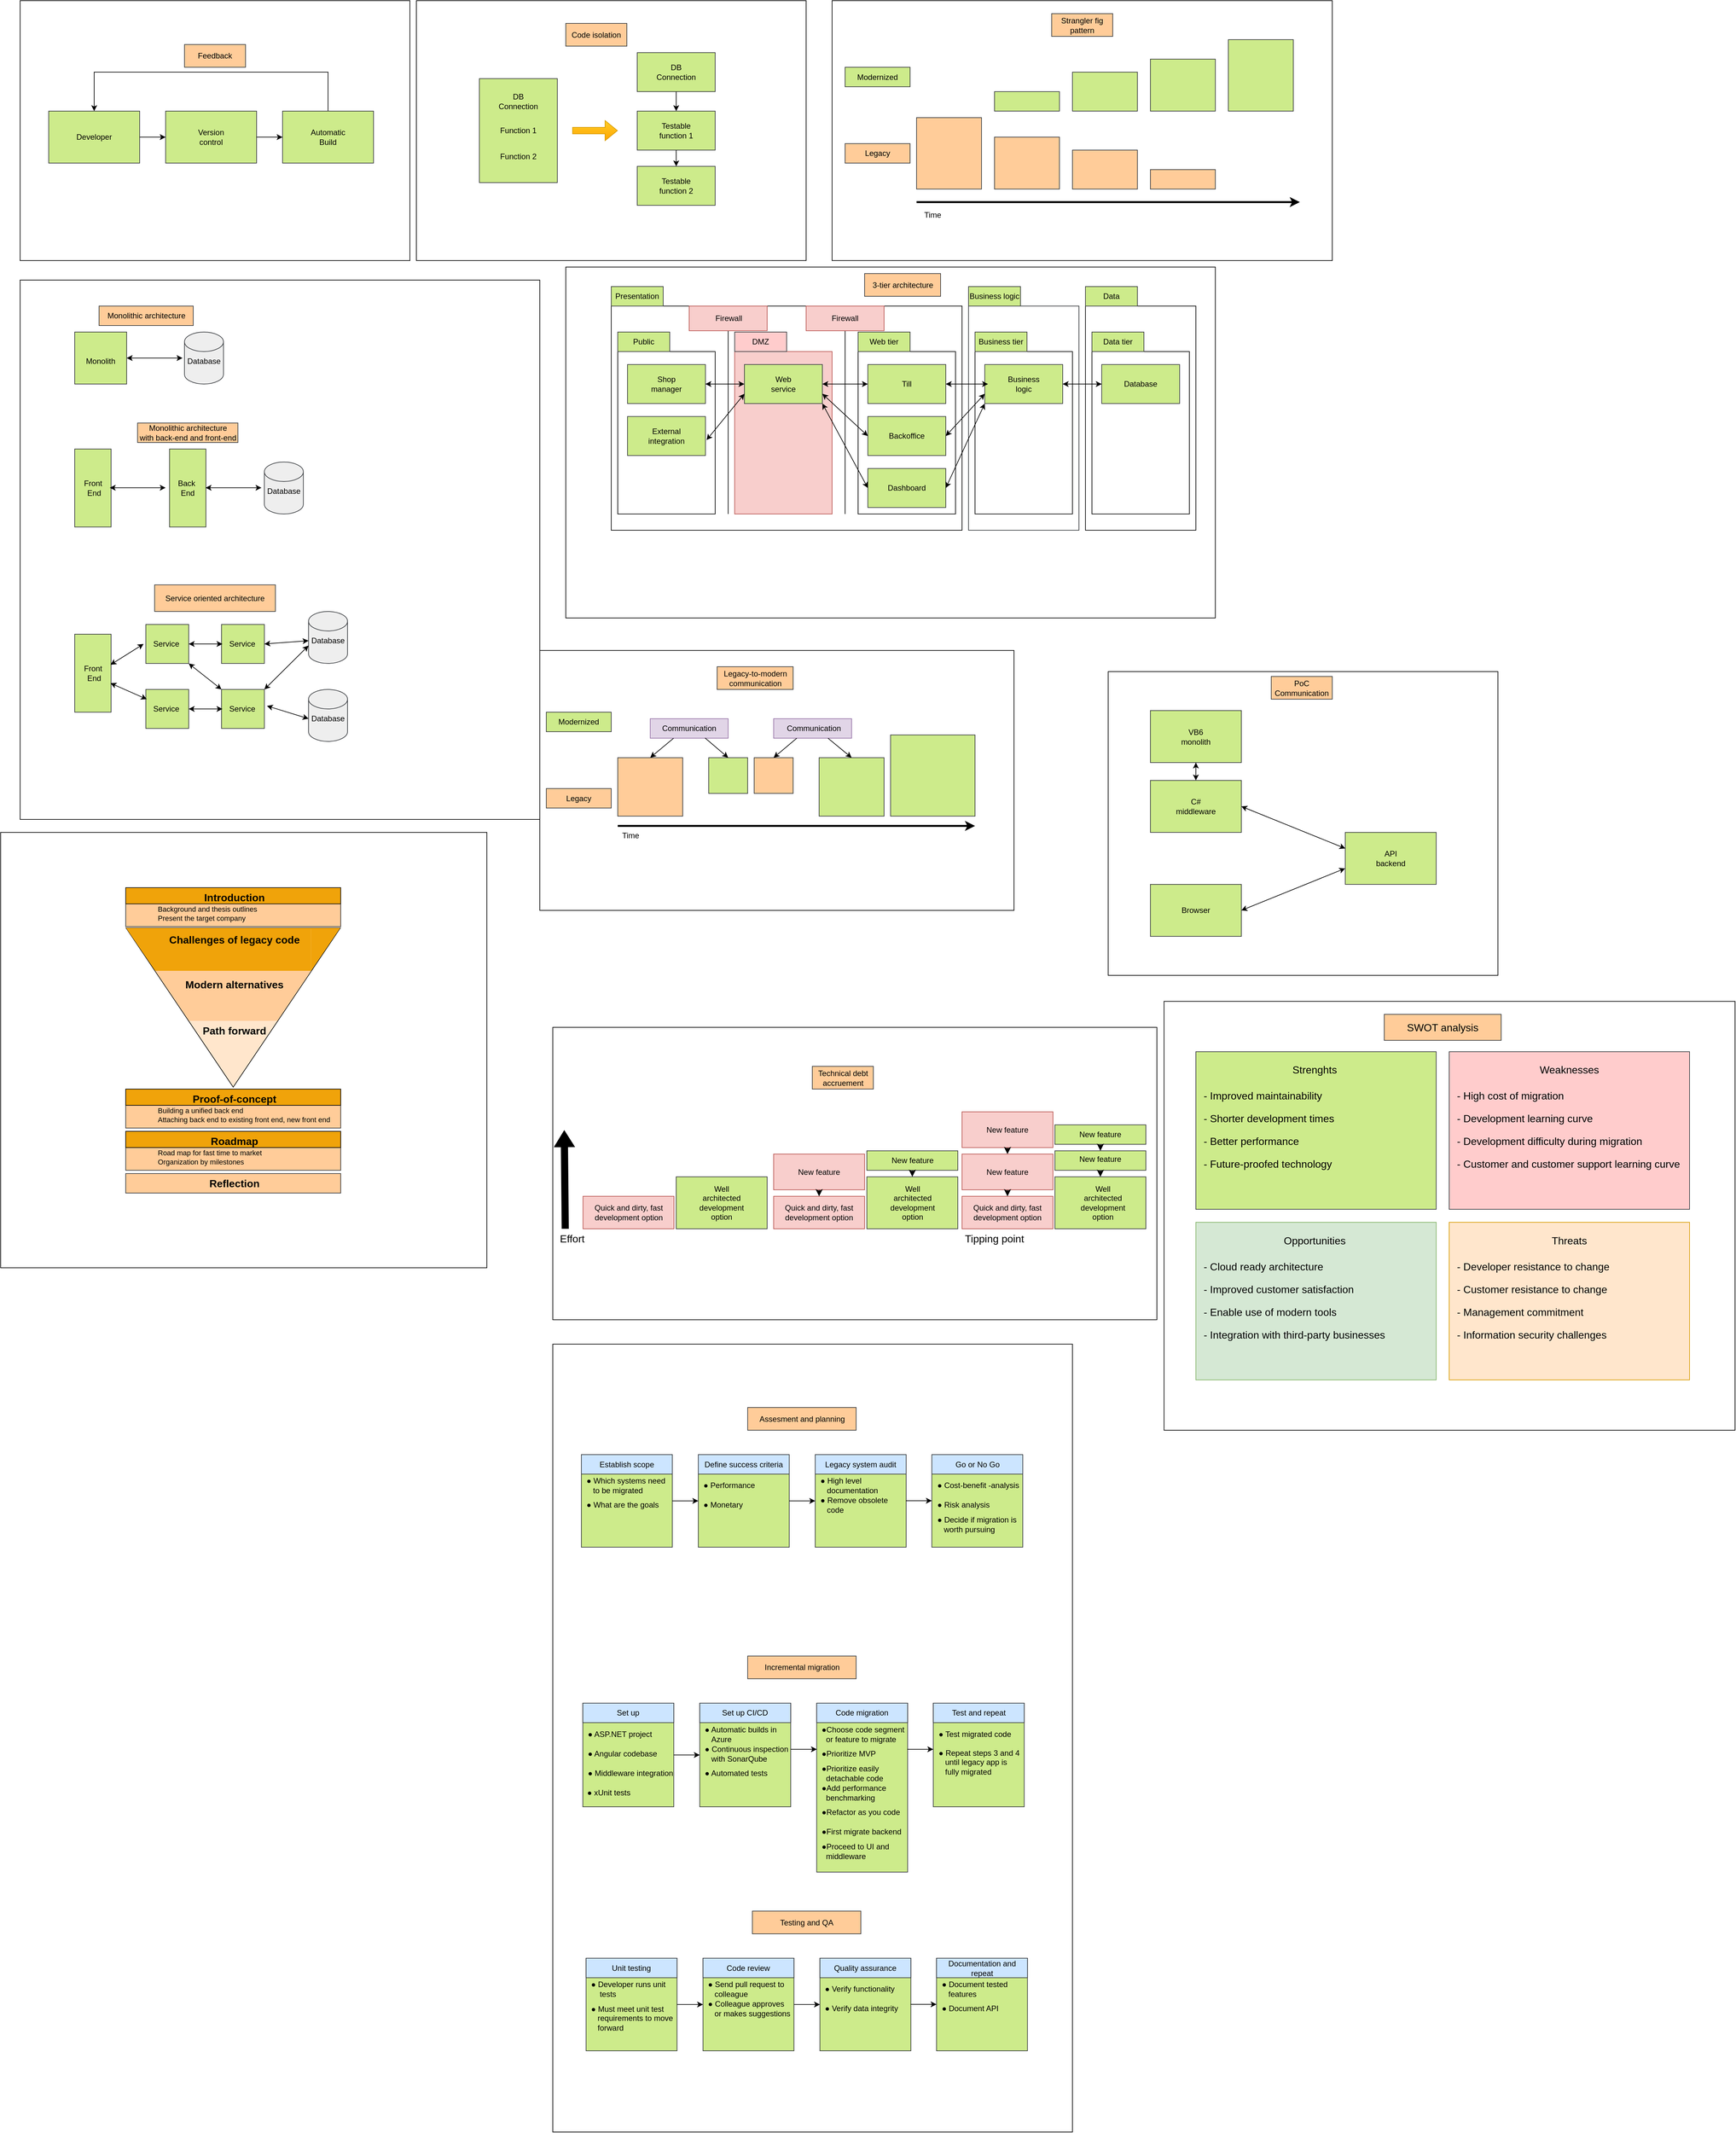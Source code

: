 <mxfile version="26.1.1">
  <diagram name="Sivu-1" id="8XGTyL4oRoW2IyekqtD1">
    <mxGraphModel dx="1420" dy="758" grid="1" gridSize="10" guides="1" tooltips="1" connect="1" arrows="1" fold="1" page="1" pageScale="1" pageWidth="827" pageHeight="1169" math="0" shadow="0">
      <root>
        <mxCell id="0" />
        <mxCell id="1" style="" parent="0" />
        <mxCell id="WmX4NbmjbVfzjQ0_5HAV-1" value="" style="rounded=0;whiteSpace=wrap;html=1;" parent="1" vertex="1">
          <mxGeometry x="960" y="650" width="1000" height="540" as="geometry" />
        </mxCell>
        <mxCell id="wPH6s7OPjw0cALdJaE9J-1" value="" style="rounded=0;whiteSpace=wrap;html=1;" parent="1" vertex="1">
          <mxGeometry x="120" y="240" width="600" height="400" as="geometry" />
        </mxCell>
        <mxCell id="wPH6s7OPjw0cALdJaE9J-2" value="" style="rounded=0;whiteSpace=wrap;html=1;fillColor=#cdeb8b;strokeColor=#36393d;" parent="1" vertex="1">
          <mxGeometry x="164" y="410" width="140" height="80" as="geometry" />
        </mxCell>
        <mxCell id="wPH6s7OPjw0cALdJaE9J-3" value="Developer" style="text;strokeColor=none;align=center;fillColor=none;html=1;verticalAlign=middle;whiteSpace=wrap;rounded=0;" parent="1" vertex="1">
          <mxGeometry x="204" y="435" width="60" height="30" as="geometry" />
        </mxCell>
        <mxCell id="wPH6s7OPjw0cALdJaE9J-5" value="" style="rounded=0;whiteSpace=wrap;html=1;fillColor=#cdeb8b;strokeColor=#36393d;" parent="1" vertex="1">
          <mxGeometry x="344" y="410" width="140" height="80" as="geometry" />
        </mxCell>
        <mxCell id="wPH6s7OPjw0cALdJaE9J-17" style="edgeStyle=orthogonalEdgeStyle;rounded=0;orthogonalLoop=1;jettySize=auto;html=1;exitX=0.5;exitY=0;exitDx=0;exitDy=0;entryX=0.5;entryY=0;entryDx=0;entryDy=0;" parent="1" source="wPH6s7OPjw0cALdJaE9J-6" target="wPH6s7OPjw0cALdJaE9J-2" edge="1">
          <mxGeometry relative="1" as="geometry">
            <Array as="points">
              <mxPoint x="594" y="350" />
              <mxPoint x="234" y="350" />
            </Array>
          </mxGeometry>
        </mxCell>
        <mxCell id="wPH6s7OPjw0cALdJaE9J-6" value="" style="rounded=0;whiteSpace=wrap;html=1;fillColor=#cdeb8b;strokeColor=#36393d;" parent="1" vertex="1">
          <mxGeometry x="524" y="410" width="140" height="80" as="geometry" />
        </mxCell>
        <mxCell id="wPH6s7OPjw0cALdJaE9J-8" value="Version control" style="text;strokeColor=none;align=center;fillColor=none;html=1;verticalAlign=middle;whiteSpace=wrap;rounded=0;" parent="1" vertex="1">
          <mxGeometry x="384" y="435" width="60" height="30" as="geometry" />
        </mxCell>
        <mxCell id="wPH6s7OPjw0cALdJaE9J-9" value="Automatic Build" style="text;strokeColor=none;align=center;fillColor=none;html=1;verticalAlign=middle;whiteSpace=wrap;rounded=0;" parent="1" vertex="1">
          <mxGeometry x="564" y="435" width="60" height="30" as="geometry" />
        </mxCell>
        <mxCell id="wPH6s7OPjw0cALdJaE9J-19" value="" style="rounded=0;whiteSpace=wrap;html=1;fillColor=#ffcc99;strokeColor=#36393d;" parent="1" vertex="1">
          <mxGeometry x="373" y="307.5" width="94" height="35" as="geometry" />
        </mxCell>
        <mxCell id="wPH6s7OPjw0cALdJaE9J-18" value="Feedback" style="text;strokeColor=none;align=center;fillColor=none;html=1;verticalAlign=middle;whiteSpace=wrap;rounded=0;" parent="1" vertex="1">
          <mxGeometry x="380" y="310" width="80" height="30" as="geometry" />
        </mxCell>
        <mxCell id="wPH6s7OPjw0cALdJaE9J-20" value="" style="rounded=0;whiteSpace=wrap;html=1;" parent="1" vertex="1">
          <mxGeometry x="120" y="670" width="800" height="830" as="geometry" />
        </mxCell>
        <mxCell id="wPH6s7OPjw0cALdJaE9J-21" value="" style="shape=cylinder3;whiteSpace=wrap;html=1;boundedLbl=1;backgroundOutline=1;size=15;fillColor=#eeeeee;strokeColor=#36393d;" parent="1" vertex="1">
          <mxGeometry x="373" y="750" width="60" height="80" as="geometry" />
        </mxCell>
        <mxCell id="wPH6s7OPjw0cALdJaE9J-22" value="" style="whiteSpace=wrap;html=1;aspect=fixed;fillColor=#cdeb8b;strokeColor=#36393d;" parent="1" vertex="1">
          <mxGeometry x="204" y="750" width="80" height="80" as="geometry" />
        </mxCell>
        <mxCell id="wPH6s7OPjw0cALdJaE9J-27" value="Database" style="text;align=center;html=1;verticalAlign=middle;whiteSpace=wrap;rounded=0;" parent="1" vertex="1">
          <mxGeometry x="373" y="780" width="60" height="30" as="geometry" />
        </mxCell>
        <mxCell id="wPH6s7OPjw0cALdJaE9J-28" value="Monolith" style="text;align=center;html=1;verticalAlign=middle;whiteSpace=wrap;rounded=0;" parent="1" vertex="1">
          <mxGeometry x="214" y="780" width="60" height="30" as="geometry" />
        </mxCell>
        <mxCell id="wPH6s7OPjw0cALdJaE9J-31" value="" style="rounded=0;whiteSpace=wrap;html=1;fillColor=#cdeb8b;strokeColor=#36393d;" parent="1" vertex="1">
          <mxGeometry x="204" y="930" width="56" height="120" as="geometry" />
        </mxCell>
        <mxCell id="wPH6s7OPjw0cALdJaE9J-32" value="" style="rounded=0;whiteSpace=wrap;html=1;fillColor=#cdeb8b;strokeColor=#36393d;" parent="1" vertex="1">
          <mxGeometry x="350" y="930" width="56" height="120" as="geometry" />
        </mxCell>
        <mxCell id="wPH6s7OPjw0cALdJaE9J-33" value="" style="shape=cylinder3;whiteSpace=wrap;html=1;boundedLbl=1;backgroundOutline=1;size=15;fillColor=#eeeeee;strokeColor=#36393d;" parent="1" vertex="1">
          <mxGeometry x="496" y="950" width="60" height="80" as="geometry" />
        </mxCell>
        <mxCell id="wPH6s7OPjw0cALdJaE9J-37" value="Database" style="text;align=center;html=1;verticalAlign=middle;whiteSpace=wrap;rounded=0;" parent="1" vertex="1">
          <mxGeometry x="496" y="980" width="60" height="30" as="geometry" />
        </mxCell>
        <mxCell id="wPH6s7OPjw0cALdJaE9J-38" value="Front&amp;nbsp;&lt;div&gt;End&lt;/div&gt;" style="text;strokeColor=none;align=center;fillColor=none;html=1;verticalAlign=middle;whiteSpace=wrap;rounded=0;" parent="1" vertex="1">
          <mxGeometry x="204" y="975" width="60" height="30" as="geometry" />
        </mxCell>
        <mxCell id="wPH6s7OPjw0cALdJaE9J-39" value="Back&amp;nbsp;&lt;div&gt;End&lt;/div&gt;" style="text;strokeColor=none;align=center;fillColor=none;html=1;verticalAlign=middle;whiteSpace=wrap;rounded=0;" parent="1" vertex="1">
          <mxGeometry x="348" y="975" width="60" height="30" as="geometry" />
        </mxCell>
        <mxCell id="wPH6s7OPjw0cALdJaE9J-40" value="" style="shape=cylinder3;whiteSpace=wrap;html=1;boundedLbl=1;backgroundOutline=1;size=15;fillColor=#eeeeee;strokeColor=#36393d;" parent="1" vertex="1">
          <mxGeometry x="564" y="1180" width="60" height="80" as="geometry" />
        </mxCell>
        <mxCell id="wPH6s7OPjw0cALdJaE9J-41" value="Monolithic architecture" style="text;strokeColor=#36393d;align=center;fillColor=#ffcc99;html=1;verticalAlign=middle;whiteSpace=wrap;rounded=0;" parent="1" vertex="1">
          <mxGeometry x="241.5" y="710" width="145" height="30" as="geometry" />
        </mxCell>
        <mxCell id="wPH6s7OPjw0cALdJaE9J-42" value="Monolithic architecture&lt;br&gt;with back-end and front-end" style="text;strokeColor=#36393d;align=center;fillColor=#ffcc99;html=1;verticalAlign=middle;whiteSpace=wrap;rounded=0;" parent="1" vertex="1">
          <mxGeometry x="300.75" y="890" width="154.5" height="30" as="geometry" />
        </mxCell>
        <mxCell id="wPH6s7OPjw0cALdJaE9J-43" value="Database" style="text;align=center;html=1;verticalAlign=middle;whiteSpace=wrap;rounded=0;" parent="1" vertex="1">
          <mxGeometry x="564" y="1210" width="60" height="30" as="geometry" />
        </mxCell>
        <mxCell id="wPH6s7OPjw0cALdJaE9J-44" value="" style="shape=cylinder3;whiteSpace=wrap;html=1;boundedLbl=1;backgroundOutline=1;size=15;fillColor=#eeeeee;strokeColor=#36393d;" parent="1" vertex="1">
          <mxGeometry x="564" y="1300" width="60" height="80" as="geometry" />
        </mxCell>
        <mxCell id="wPH6s7OPjw0cALdJaE9J-45" value="Database" style="text;align=center;html=1;verticalAlign=middle;whiteSpace=wrap;rounded=0;" parent="1" vertex="1">
          <mxGeometry x="564" y="1330" width="60" height="30" as="geometry" />
        </mxCell>
        <mxCell id="wPH6s7OPjw0cALdJaE9J-46" value="" style="rounded=0;whiteSpace=wrap;html=1;fillColor=#cdeb8b;strokeColor=#36393d;" parent="1" vertex="1">
          <mxGeometry x="204" y="1215" width="56" height="120" as="geometry" />
        </mxCell>
        <mxCell id="wPH6s7OPjw0cALdJaE9J-47" value="Front&amp;nbsp;&lt;div&gt;End&lt;/div&gt;" style="text;strokeColor=none;align=center;fillColor=none;html=1;verticalAlign=middle;whiteSpace=wrap;rounded=0;" parent="1" vertex="1">
          <mxGeometry x="204" y="1260" width="60" height="30" as="geometry" />
        </mxCell>
        <mxCell id="wPH6s7OPjw0cALdJaE9J-49" value="" style="rounded=0;whiteSpace=wrap;html=1;fillColor=#cdeb8b;strokeColor=#36393d;" parent="1" vertex="1">
          <mxGeometry x="313.5" y="1200" width="66" height="60" as="geometry" />
        </mxCell>
        <mxCell id="wPH6s7OPjw0cALdJaE9J-50" value="Service" style="text;strokeColor=none;align=center;fillColor=none;html=1;verticalAlign=middle;whiteSpace=wrap;rounded=0;" parent="1" vertex="1">
          <mxGeometry x="315" y="1215" width="60" height="30" as="geometry" />
        </mxCell>
        <mxCell id="wPH6s7OPjw0cALdJaE9J-51" value="" style="rounded=0;whiteSpace=wrap;html=1;fillColor=#cdeb8b;strokeColor=#36393d;" parent="1" vertex="1">
          <mxGeometry x="313.5" y="1300" width="66" height="60" as="geometry" />
        </mxCell>
        <mxCell id="wPH6s7OPjw0cALdJaE9J-52" value="Service" style="text;strokeColor=none;align=center;fillColor=none;html=1;verticalAlign=middle;whiteSpace=wrap;rounded=0;" parent="1" vertex="1">
          <mxGeometry x="315" y="1315" width="60" height="30" as="geometry" />
        </mxCell>
        <mxCell id="wPH6s7OPjw0cALdJaE9J-53" value="" style="rounded=0;whiteSpace=wrap;html=1;fillColor=#cdeb8b;strokeColor=#36393d;" parent="1" vertex="1">
          <mxGeometry x="430" y="1200" width="66" height="60" as="geometry" />
        </mxCell>
        <mxCell id="wPH6s7OPjw0cALdJaE9J-54" value="Service" style="text;strokeColor=none;align=center;fillColor=none;html=1;verticalAlign=middle;whiteSpace=wrap;rounded=0;" parent="1" vertex="1">
          <mxGeometry x="431.5" y="1215" width="60" height="30" as="geometry" />
        </mxCell>
        <mxCell id="wPH6s7OPjw0cALdJaE9J-55" value="" style="rounded=0;whiteSpace=wrap;html=1;fillColor=#cdeb8b;strokeColor=#36393d;" parent="1" vertex="1">
          <mxGeometry x="430" y="1300" width="66" height="60" as="geometry" />
        </mxCell>
        <mxCell id="wPH6s7OPjw0cALdJaE9J-56" value="Service" style="text;strokeColor=none;align=center;fillColor=none;html=1;verticalAlign=middle;whiteSpace=wrap;rounded=0;" parent="1" vertex="1">
          <mxGeometry x="431.5" y="1315" width="60" height="30" as="geometry" />
        </mxCell>
        <mxCell id="wPH6s7OPjw0cALdJaE9J-59" value="" style="endArrow=classic;startArrow=classic;html=1;rounded=0;exitX=0.919;exitY=0.067;exitDx=0;exitDy=0;exitPerimeter=0;" parent="1" source="wPH6s7OPjw0cALdJaE9J-47" edge="1">
          <mxGeometry width="50" height="50" relative="1" as="geometry">
            <mxPoint x="460" y="1290" as="sourcePoint" />
            <mxPoint x="310" y="1230" as="targetPoint" />
          </mxGeometry>
        </mxCell>
        <mxCell id="wPH6s7OPjw0cALdJaE9J-60" value="" style="endArrow=classic;startArrow=classic;html=1;rounded=0;exitX=0.919;exitY=1.011;exitDx=0;exitDy=0;exitPerimeter=0;entryX=0;entryY=0;entryDx=0;entryDy=0;" parent="1" source="wPH6s7OPjw0cALdJaE9J-47" target="wPH6s7OPjw0cALdJaE9J-52" edge="1">
          <mxGeometry width="50" height="50" relative="1" as="geometry">
            <mxPoint x="460" y="1290" as="sourcePoint" />
            <mxPoint x="510" y="1240" as="targetPoint" />
          </mxGeometry>
        </mxCell>
        <mxCell id="wPH6s7OPjw0cALdJaE9J-61" value="" style="endArrow=classic;startArrow=classic;html=1;rounded=0;exitX=1;exitY=0.5;exitDx=0;exitDy=0;entryX=0;entryY=0.5;entryDx=0;entryDy=0;" parent="1" source="wPH6s7OPjw0cALdJaE9J-49" target="wPH6s7OPjw0cALdJaE9J-54" edge="1">
          <mxGeometry width="50" height="50" relative="1" as="geometry">
            <mxPoint x="460" y="1290" as="sourcePoint" />
            <mxPoint x="510" y="1240" as="targetPoint" />
          </mxGeometry>
        </mxCell>
        <mxCell id="wPH6s7OPjw0cALdJaE9J-62" value="" style="endArrow=classic;startArrow=classic;html=1;rounded=0;entryX=0;entryY=0.5;entryDx=0;entryDy=0;exitX=1;exitY=0.5;exitDx=0;exitDy=0;" parent="1" source="wPH6s7OPjw0cALdJaE9J-53" target="wPH6s7OPjw0cALdJaE9J-43" edge="1">
          <mxGeometry width="50" height="50" relative="1" as="geometry">
            <mxPoint x="460" y="1290" as="sourcePoint" />
            <mxPoint x="510" y="1240" as="targetPoint" />
          </mxGeometry>
        </mxCell>
        <mxCell id="wPH6s7OPjw0cALdJaE9J-63" value="" style="endArrow=classic;startArrow=classic;html=1;rounded=0;entryX=1;entryY=1;entryDx=0;entryDy=0;exitX=0;exitY=0;exitDx=0;exitDy=0;" parent="1" source="wPH6s7OPjw0cALdJaE9J-55" target="wPH6s7OPjw0cALdJaE9J-49" edge="1">
          <mxGeometry width="50" height="50" relative="1" as="geometry">
            <mxPoint x="460" y="1290" as="sourcePoint" />
            <mxPoint x="510" y="1240" as="targetPoint" />
          </mxGeometry>
        </mxCell>
        <mxCell id="wPH6s7OPjw0cALdJaE9J-64" value="" style="endArrow=classic;startArrow=classic;html=1;rounded=0;exitX=1;exitY=0.5;exitDx=0;exitDy=0;entryX=0;entryY=0.5;entryDx=0;entryDy=0;" parent="1" source="wPH6s7OPjw0cALdJaE9J-51" target="wPH6s7OPjw0cALdJaE9J-56" edge="1">
          <mxGeometry width="50" height="50" relative="1" as="geometry">
            <mxPoint x="460" y="1290" as="sourcePoint" />
            <mxPoint x="510" y="1240" as="targetPoint" />
          </mxGeometry>
        </mxCell>
        <mxCell id="wPH6s7OPjw0cALdJaE9J-65" value="" style="endArrow=classic;startArrow=classic;html=1;rounded=0;entryX=0;entryY=0.5;entryDx=0;entryDy=0;exitX=1.061;exitY=0.422;exitDx=0;exitDy=0;exitPerimeter=0;" parent="1" source="wPH6s7OPjw0cALdJaE9J-55" target="wPH6s7OPjw0cALdJaE9J-45" edge="1">
          <mxGeometry width="50" height="50" relative="1" as="geometry">
            <mxPoint x="460" y="1290" as="sourcePoint" />
            <mxPoint x="510" y="1240" as="targetPoint" />
          </mxGeometry>
        </mxCell>
        <mxCell id="wPH6s7OPjw0cALdJaE9J-66" value="" style="endArrow=classic;startArrow=classic;html=1;rounded=0;entryX=0;entryY=0.75;entryDx=0;entryDy=0;exitX=1;exitY=0;exitDx=0;exitDy=0;" parent="1" source="wPH6s7OPjw0cALdJaE9J-55" target="wPH6s7OPjw0cALdJaE9J-43" edge="1">
          <mxGeometry width="50" height="50" relative="1" as="geometry">
            <mxPoint x="460" y="1290" as="sourcePoint" />
            <mxPoint x="510" y="1240" as="targetPoint" />
          </mxGeometry>
        </mxCell>
        <mxCell id="wPH6s7OPjw0cALdJaE9J-67" value="Service oriented architecture" style="text;strokeColor=#36393d;align=center;fillColor=#ffcc99;html=1;verticalAlign=middle;whiteSpace=wrap;rounded=0;" parent="1" vertex="1">
          <mxGeometry x="327" y="1139" width="186" height="41" as="geometry" />
        </mxCell>
        <mxCell id="wPH6s7OPjw0cALdJaE9J-68" value="" style="endArrow=classic;startArrow=classic;html=1;rounded=0;exitX=1;exitY=0.5;exitDx=0;exitDy=0;" parent="1" source="wPH6s7OPjw0cALdJaE9J-22" edge="1">
          <mxGeometry width="50" height="50" relative="1" as="geometry">
            <mxPoint x="460" y="1040" as="sourcePoint" />
            <mxPoint x="370" y="790" as="targetPoint" />
            <Array as="points">
              <mxPoint x="340" y="790" />
            </Array>
          </mxGeometry>
        </mxCell>
        <mxCell id="wPH6s7OPjw0cALdJaE9J-69" value="" style="endArrow=classic;startArrow=classic;html=1;rounded=0;exitX=1;exitY=0.5;exitDx=0;exitDy=0;" parent="1" edge="1">
          <mxGeometry width="50" height="50" relative="1" as="geometry">
            <mxPoint x="258" y="989.58" as="sourcePoint" />
            <mxPoint x="344" y="989.58" as="targetPoint" />
            <Array as="points">
              <mxPoint x="314" y="989.58" />
            </Array>
          </mxGeometry>
        </mxCell>
        <mxCell id="wPH6s7OPjw0cALdJaE9J-70" value="" style="endArrow=classic;startArrow=classic;html=1;rounded=0;exitX=1;exitY=0.5;exitDx=0;exitDy=0;" parent="1" edge="1">
          <mxGeometry width="50" height="50" relative="1" as="geometry">
            <mxPoint x="405.5" y="989.58" as="sourcePoint" />
            <mxPoint x="491.5" y="989.58" as="targetPoint" />
            <Array as="points">
              <mxPoint x="461.5" y="989.58" />
            </Array>
          </mxGeometry>
        </mxCell>
        <mxCell id="wPH6s7OPjw0cALdJaE9J-71" value="" style="endArrow=classic;html=1;rounded=0;exitX=1;exitY=0.5;exitDx=0;exitDy=0;" parent="1" source="wPH6s7OPjw0cALdJaE9J-2" target="wPH6s7OPjw0cALdJaE9J-5" edge="1">
          <mxGeometry width="50" height="50" relative="1" as="geometry">
            <mxPoint x="460" y="620" as="sourcePoint" />
            <mxPoint x="510" y="570" as="targetPoint" />
          </mxGeometry>
        </mxCell>
        <mxCell id="wPH6s7OPjw0cALdJaE9J-72" value="" style="endArrow=classic;html=1;rounded=0;exitX=1;exitY=0.5;exitDx=0;exitDy=0;entryX=0;entryY=0.5;entryDx=0;entryDy=0;" parent="1" source="wPH6s7OPjw0cALdJaE9J-5" target="wPH6s7OPjw0cALdJaE9J-6" edge="1">
          <mxGeometry width="50" height="50" relative="1" as="geometry">
            <mxPoint x="460" y="620" as="sourcePoint" />
            <mxPoint x="510" y="570" as="targetPoint" />
          </mxGeometry>
        </mxCell>
        <mxCell id="em-JrVYsvFsUBdhOqqgV-1" value="" style="rounded=0;whiteSpace=wrap;html=1;" parent="1" vertex="1">
          <mxGeometry x="730" y="240" width="600" height="400" as="geometry" />
        </mxCell>
        <mxCell id="em-JrVYsvFsUBdhOqqgV-2" value="" style="rounded=0;whiteSpace=wrap;html=1;fillColor=#cdeb8b;strokeColor=#36393d;" parent="1" vertex="1">
          <mxGeometry x="827" y="360" width="120" height="160" as="geometry" />
        </mxCell>
        <mxCell id="em-JrVYsvFsUBdhOqqgV-3" value="DB Connection" style="text;strokeColor=none;align=center;fillColor=none;html=1;verticalAlign=middle;whiteSpace=wrap;rounded=0;" parent="1" vertex="1">
          <mxGeometry x="857" y="380" width="60" height="30" as="geometry" />
        </mxCell>
        <mxCell id="em-JrVYsvFsUBdhOqqgV-4" value="Function 1" style="text;strokeColor=none;align=center;fillColor=none;html=1;verticalAlign=middle;whiteSpace=wrap;rounded=0;" parent="1" vertex="1">
          <mxGeometry x="857" y="425" width="60" height="30" as="geometry" />
        </mxCell>
        <mxCell id="em-JrVYsvFsUBdhOqqgV-5" value="Function&amp;nbsp;2" style="text;strokeColor=none;align=center;fillColor=none;html=1;verticalAlign=middle;whiteSpace=wrap;rounded=0;" parent="1" vertex="1">
          <mxGeometry x="857" y="465" width="60" height="30" as="geometry" />
        </mxCell>
        <mxCell id="em-JrVYsvFsUBdhOqqgV-7" value="" style="rounded=0;whiteSpace=wrap;html=1;fillColor=#cdeb8b;strokeColor=#36393d;" parent="1" vertex="1">
          <mxGeometry x="1070" y="320" width="120" height="60" as="geometry" />
        </mxCell>
        <mxCell id="em-JrVYsvFsUBdhOqqgV-8" value="" style="rounded=0;whiteSpace=wrap;html=1;fillColor=#cdeb8b;strokeColor=#36393d;" parent="1" vertex="1">
          <mxGeometry x="1070" y="410" width="120" height="60" as="geometry" />
        </mxCell>
        <mxCell id="em-JrVYsvFsUBdhOqqgV-9" value="" style="rounded=0;whiteSpace=wrap;html=1;fillColor=#cdeb8b;strokeColor=#36393d;" parent="1" vertex="1">
          <mxGeometry x="1070" y="495" width="120" height="60" as="geometry" />
        </mxCell>
        <mxCell id="em-JrVYsvFsUBdhOqqgV-10" value="" style="endArrow=classic;html=1;rounded=0;entryX=0.5;entryY=0;entryDx=0;entryDy=0;" parent="1" source="em-JrVYsvFsUBdhOqqgV-7" target="em-JrVYsvFsUBdhOqqgV-8" edge="1">
          <mxGeometry width="50" height="50" relative="1" as="geometry">
            <mxPoint x="957" y="450" as="sourcePoint" />
            <mxPoint x="1080" y="450" as="targetPoint" />
          </mxGeometry>
        </mxCell>
        <mxCell id="em-JrVYsvFsUBdhOqqgV-11" value="" style="endArrow=classic;html=1;rounded=0;exitX=0.5;exitY=1;exitDx=0;exitDy=0;entryX=0.5;entryY=0;entryDx=0;entryDy=0;" parent="1" source="em-JrVYsvFsUBdhOqqgV-8" target="em-JrVYsvFsUBdhOqqgV-9" edge="1">
          <mxGeometry width="50" height="50" relative="1" as="geometry">
            <mxPoint x="1139" y="397" as="sourcePoint" />
            <mxPoint x="1140" y="420" as="targetPoint" />
          </mxGeometry>
        </mxCell>
        <mxCell id="em-JrVYsvFsUBdhOqqgV-12" value="DB Connection" style="text;strokeColor=none;align=center;fillColor=none;html=1;verticalAlign=middle;whiteSpace=wrap;rounded=0;" parent="1" vertex="1">
          <mxGeometry x="1100" y="335" width="60" height="30" as="geometry" />
        </mxCell>
        <mxCell id="em-JrVYsvFsUBdhOqqgV-13" value="Testable function&amp;nbsp;1" style="text;strokeColor=none;align=center;fillColor=none;html=1;verticalAlign=middle;whiteSpace=wrap;rounded=0;" parent="1" vertex="1">
          <mxGeometry x="1100" y="425" width="60" height="30" as="geometry" />
        </mxCell>
        <mxCell id="em-JrVYsvFsUBdhOqqgV-14" value="Testable function&amp;nbsp;2" style="text;strokeColor=none;align=center;fillColor=none;html=1;verticalAlign=middle;whiteSpace=wrap;rounded=0;" parent="1" vertex="1">
          <mxGeometry x="1100" y="510" width="60" height="30" as="geometry" />
        </mxCell>
        <mxCell id="em-JrVYsvFsUBdhOqqgV-17" value="" style="rounded=0;whiteSpace=wrap;html=1;fillColor=#ffcc99;strokeColor=#36393d;" parent="1" vertex="1">
          <mxGeometry x="960" y="275" width="94" height="35" as="geometry" />
        </mxCell>
        <mxCell id="em-JrVYsvFsUBdhOqqgV-18" value="Code isolation" style="text;strokeColor=none;align=center;fillColor=none;html=1;verticalAlign=middle;whiteSpace=wrap;rounded=0;" parent="1" vertex="1">
          <mxGeometry x="967" y="277.5" width="80" height="30" as="geometry" />
        </mxCell>
        <mxCell id="em-JrVYsvFsUBdhOqqgV-19" value="" style="shape=flexArrow;endArrow=classic;html=1;rounded=0;exitX=0;exitY=0.5;exitDx=0;exitDy=0;entryX=1;entryY=0.5;entryDx=0;entryDy=0;fillColor=#ffcd28;gradientColor=#ffa500;strokeColor=#d79b00;" parent="1" edge="1">
          <mxGeometry width="50" height="50" relative="1" as="geometry">
            <mxPoint x="970" y="440" as="sourcePoint" />
            <mxPoint x="1040" y="440" as="targetPoint" />
          </mxGeometry>
        </mxCell>
        <mxCell id="DbelYAnMBiUXEBDJtup9-1" value="" style="rounded=0;whiteSpace=wrap;html=1;" parent="1" vertex="1">
          <mxGeometry x="1370" y="240" width="770" height="400" as="geometry" />
        </mxCell>
        <mxCell id="DbelYAnMBiUXEBDJtup9-2" value="" style="rounded=0;whiteSpace=wrap;html=1;fillColor=#ffcc99;strokeColor=#36393d;" parent="1" vertex="1">
          <mxGeometry x="1708" y="260" width="94" height="35" as="geometry" />
        </mxCell>
        <mxCell id="DbelYAnMBiUXEBDJtup9-3" value="Strangler fig pattern" style="text;strokeColor=none;align=center;fillColor=none;html=1;verticalAlign=middle;whiteSpace=wrap;rounded=0;" parent="1" vertex="1">
          <mxGeometry x="1715" y="262.5" width="80" height="30" as="geometry" />
        </mxCell>
        <mxCell id="DbelYAnMBiUXEBDJtup9-4" value="" style="rounded=0;whiteSpace=wrap;html=1;fillColor=#ffcc99;strokeColor=#36393d;" parent="1" vertex="1">
          <mxGeometry x="1500" y="420" width="100" height="110" as="geometry" />
        </mxCell>
        <mxCell id="DbelYAnMBiUXEBDJtup9-5" value="" style="rounded=0;whiteSpace=wrap;html=1;fillColor=#ffcc99;strokeColor=#36393d;" parent="1" vertex="1">
          <mxGeometry x="1620" y="450" width="100" height="80" as="geometry" />
        </mxCell>
        <mxCell id="DbelYAnMBiUXEBDJtup9-6" value="" style="rounded=0;whiteSpace=wrap;html=1;fillColor=#cdeb8b;strokeColor=#36393d;" parent="1" vertex="1">
          <mxGeometry x="1620" y="380" width="100" height="30" as="geometry" />
        </mxCell>
        <mxCell id="DbelYAnMBiUXEBDJtup9-7" value="" style="rounded=0;whiteSpace=wrap;html=1;fillColor=#cdeb8b;strokeColor=#36393d;" parent="1" vertex="1">
          <mxGeometry x="1740" y="350" width="100" height="60" as="geometry" />
        </mxCell>
        <mxCell id="DbelYAnMBiUXEBDJtup9-8" value="" style="rounded=0;whiteSpace=wrap;html=1;fillColor=#ffcc99;strokeColor=#36393d;" parent="1" vertex="1">
          <mxGeometry x="1740" y="470" width="100" height="60" as="geometry" />
        </mxCell>
        <mxCell id="DbelYAnMBiUXEBDJtup9-9" value="" style="rounded=0;whiteSpace=wrap;html=1;fillColor=#ffcc99;strokeColor=#36393d;" parent="1" vertex="1">
          <mxGeometry x="1860" y="500" width="100" height="30" as="geometry" />
        </mxCell>
        <mxCell id="DbelYAnMBiUXEBDJtup9-10" value="" style="rounded=0;whiteSpace=wrap;html=1;fillColor=#cdeb8b;strokeColor=#36393d;" parent="1" vertex="1">
          <mxGeometry x="1860" y="330" width="100" height="80" as="geometry" />
        </mxCell>
        <mxCell id="DbelYAnMBiUXEBDJtup9-11" value="" style="rounded=0;whiteSpace=wrap;html=1;fillColor=#cdeb8b;strokeColor=#36393d;" parent="1" vertex="1">
          <mxGeometry x="1980" y="300" width="100" height="110" as="geometry" />
        </mxCell>
        <mxCell id="DbelYAnMBiUXEBDJtup9-18" value="" style="endArrow=classic;html=1;rounded=0;exitX=0;exitY=1;exitDx=0;exitDy=0;entryX=1;entryY=1;entryDx=0;entryDy=0;strokeWidth=3;" parent="1" edge="1">
          <mxGeometry width="50" height="50" relative="1" as="geometry">
            <mxPoint x="1500" y="550" as="sourcePoint" />
            <mxPoint x="2090.0" y="550" as="targetPoint" />
          </mxGeometry>
        </mxCell>
        <mxCell id="DbelYAnMBiUXEBDJtup9-19" value="Time" style="text;strokeColor=none;align=center;fillColor=none;html=1;verticalAlign=middle;whiteSpace=wrap;rounded=0;" parent="1" vertex="1">
          <mxGeometry x="1495" y="555" width="60" height="30" as="geometry" />
        </mxCell>
        <mxCell id="DbelYAnMBiUXEBDJtup9-22" value="" style="rounded=0;whiteSpace=wrap;html=1;fillColor=#cdeb8b;strokeColor=#36393d;" parent="1" vertex="1">
          <mxGeometry x="1390" y="342.5" width="100" height="30" as="geometry" />
        </mxCell>
        <mxCell id="DbelYAnMBiUXEBDJtup9-23" value="" style="rounded=0;whiteSpace=wrap;html=1;fillColor=#ffcc99;strokeColor=#36393d;" parent="1" vertex="1">
          <mxGeometry x="1390" y="460" width="100" height="30" as="geometry" />
        </mxCell>
        <mxCell id="DbelYAnMBiUXEBDJtup9-24" value="Modernized" style="text;strokeColor=none;align=center;fillColor=none;html=1;verticalAlign=middle;whiteSpace=wrap;rounded=0;" parent="1" vertex="1">
          <mxGeometry x="1400" y="342.5" width="80" height="30" as="geometry" />
        </mxCell>
        <mxCell id="DbelYAnMBiUXEBDJtup9-25" value="Legacy" style="text;strokeColor=none;align=center;fillColor=none;html=1;verticalAlign=middle;whiteSpace=wrap;rounded=0;" parent="1" vertex="1">
          <mxGeometry x="1400" y="460" width="80" height="30" as="geometry" />
        </mxCell>
        <mxCell id="DbelYAnMBiUXEBDJtup9-26" value="" style="rounded=0;whiteSpace=wrap;html=1;" parent="1" vertex="1">
          <mxGeometry x="920" y="1240" width="730" height="400" as="geometry" />
        </mxCell>
        <mxCell id="DbelYAnMBiUXEBDJtup9-27" value="" style="rounded=0;whiteSpace=wrap;html=1;fillColor=#ffcc99;strokeColor=#36393d;" parent="1" vertex="1">
          <mxGeometry x="1040" y="1405" width="100" height="90" as="geometry" />
        </mxCell>
        <mxCell id="DbelYAnMBiUXEBDJtup9-28" value="" style="rounded=0;whiteSpace=wrap;html=1;fillColor=#cdeb8b;strokeColor=#36393d;" parent="1" vertex="1">
          <mxGeometry x="1350" y="1405" width="100" height="90" as="geometry" />
        </mxCell>
        <mxCell id="DbelYAnMBiUXEBDJtup9-29" value="" style="rounded=0;whiteSpace=wrap;html=1;fillColor=#cdeb8b;strokeColor=#36393d;" parent="1" vertex="1">
          <mxGeometry x="1180" y="1405" width="60" height="55" as="geometry" />
        </mxCell>
        <mxCell id="DbelYAnMBiUXEBDJtup9-30" value="" style="rounded=0;whiteSpace=wrap;html=1;fillColor=#ffcc99;strokeColor=#36393d;" parent="1" vertex="1">
          <mxGeometry x="1250" y="1405" width="60" height="55" as="geometry" />
        </mxCell>
        <mxCell id="DbelYAnMBiUXEBDJtup9-31" value="" style="rounded=0;whiteSpace=wrap;html=1;fillColor=#cdeb8b;strokeColor=#36393d;" parent="1" vertex="1">
          <mxGeometry x="1460" y="1370" width="130" height="125" as="geometry" />
        </mxCell>
        <mxCell id="DbelYAnMBiUXEBDJtup9-32" value="" style="rounded=0;whiteSpace=wrap;html=1;fillColor=#e1d5e7;strokeColor=#9673a6;" parent="1" vertex="1">
          <mxGeometry x="1090" y="1345" width="120" height="30" as="geometry" />
        </mxCell>
        <mxCell id="DbelYAnMBiUXEBDJtup9-33" value="" style="rounded=0;whiteSpace=wrap;html=1;fillColor=#e1d5e7;strokeColor=#9673a6;" parent="1" vertex="1">
          <mxGeometry x="1280" y="1345" width="120" height="30" as="geometry" />
        </mxCell>
        <mxCell id="DbelYAnMBiUXEBDJtup9-35" value="" style="endArrow=classic;html=1;rounded=0;exitX=0.3;exitY=1;exitDx=0;exitDy=0;exitPerimeter=0;entryX=0.5;entryY=0;entryDx=0;entryDy=0;" parent="1" source="DbelYAnMBiUXEBDJtup9-32" target="DbelYAnMBiUXEBDJtup9-27" edge="1">
          <mxGeometry width="50" height="50" relative="1" as="geometry">
            <mxPoint x="1490" y="1450" as="sourcePoint" />
            <mxPoint x="1540" y="1400" as="targetPoint" />
          </mxGeometry>
        </mxCell>
        <mxCell id="DbelYAnMBiUXEBDJtup9-36" value="" style="endArrow=classic;html=1;rounded=0;entryX=0.5;entryY=0;entryDx=0;entryDy=0;exitX=0.703;exitY=0.987;exitDx=0;exitDy=0;exitPerimeter=0;" parent="1" source="DbelYAnMBiUXEBDJtup9-32" target="DbelYAnMBiUXEBDJtup9-29" edge="1">
          <mxGeometry width="50" height="50" relative="1" as="geometry">
            <mxPoint x="1146" y="1386" as="sourcePoint" />
            <mxPoint x="1120" y="1415" as="targetPoint" />
          </mxGeometry>
        </mxCell>
        <mxCell id="DbelYAnMBiUXEBDJtup9-37" value="" style="endArrow=classic;html=1;rounded=0;exitX=0.297;exitY=1;exitDx=0;exitDy=0;entryX=0.5;entryY=0;entryDx=0;entryDy=0;exitPerimeter=0;" parent="1" source="DbelYAnMBiUXEBDJtup9-33" target="DbelYAnMBiUXEBDJtup9-30" edge="1">
          <mxGeometry width="50" height="50" relative="1" as="geometry">
            <mxPoint x="1156" y="1396" as="sourcePoint" />
            <mxPoint x="1130" y="1425" as="targetPoint" />
          </mxGeometry>
        </mxCell>
        <mxCell id="DbelYAnMBiUXEBDJtup9-38" value="" style="endArrow=classic;html=1;rounded=0;exitX=0.697;exitY=1;exitDx=0;exitDy=0;exitPerimeter=0;entryX=0.5;entryY=0;entryDx=0;entryDy=0;" parent="1" source="DbelYAnMBiUXEBDJtup9-33" target="DbelYAnMBiUXEBDJtup9-28" edge="1">
          <mxGeometry width="50" height="50" relative="1" as="geometry">
            <mxPoint x="1166" y="1406" as="sourcePoint" />
            <mxPoint x="1140" y="1435" as="targetPoint" />
          </mxGeometry>
        </mxCell>
        <mxCell id="DbelYAnMBiUXEBDJtup9-42" value="" style="rounded=0;whiteSpace=wrap;html=1;fillColor=#ffcc99;strokeColor=#36393d;" parent="1" vertex="1">
          <mxGeometry x="1193" y="1265" width="117" height="35" as="geometry" />
        </mxCell>
        <mxCell id="DbelYAnMBiUXEBDJtup9-43" value="Legacy-to-modern communication" style="text;strokeColor=none;align=center;fillColor=none;html=1;verticalAlign=middle;whiteSpace=wrap;rounded=0;" parent="1" vertex="1">
          <mxGeometry x="1201.5" y="1267.5" width="100" height="30" as="geometry" />
        </mxCell>
        <mxCell id="DbelYAnMBiUXEBDJtup9-45" value="" style="endArrow=classic;html=1;rounded=0;exitX=0;exitY=0;exitDx=0;exitDy=0;strokeWidth=3;" parent="1" edge="1">
          <mxGeometry width="50" height="50" relative="1" as="geometry">
            <mxPoint x="1040.0" y="1510" as="sourcePoint" />
            <mxPoint x="1590" y="1510" as="targetPoint" />
          </mxGeometry>
        </mxCell>
        <mxCell id="DbelYAnMBiUXEBDJtup9-46" value="Time" style="text;strokeColor=none;align=center;fillColor=none;html=1;verticalAlign=middle;whiteSpace=wrap;rounded=0;" parent="1" vertex="1">
          <mxGeometry x="1030" y="1510" width="60" height="30" as="geometry" />
        </mxCell>
        <mxCell id="DbelYAnMBiUXEBDJtup9-47" value="" style="rounded=0;whiteSpace=wrap;html=1;fillColor=#cdeb8b;strokeColor=#36393d;" parent="1" vertex="1">
          <mxGeometry x="930" y="1335" width="100" height="30" as="geometry" />
        </mxCell>
        <mxCell id="DbelYAnMBiUXEBDJtup9-48" value="" style="rounded=0;whiteSpace=wrap;html=1;fillColor=#ffcc99;strokeColor=#36393d;" parent="1" vertex="1">
          <mxGeometry x="930" y="1452.5" width="100" height="30" as="geometry" />
        </mxCell>
        <mxCell id="DbelYAnMBiUXEBDJtup9-49" value="Modernized" style="text;strokeColor=none;align=center;fillColor=none;html=1;verticalAlign=middle;whiteSpace=wrap;rounded=0;" parent="1" vertex="1">
          <mxGeometry x="940" y="1335" width="80" height="30" as="geometry" />
        </mxCell>
        <mxCell id="DbelYAnMBiUXEBDJtup9-50" value="Legacy" style="text;strokeColor=none;align=center;fillColor=none;html=1;verticalAlign=middle;whiteSpace=wrap;rounded=0;" parent="1" vertex="1">
          <mxGeometry x="940" y="1452.5" width="80" height="30" as="geometry" />
        </mxCell>
        <mxCell id="DbelYAnMBiUXEBDJtup9-51" value="Communication" style="text;strokeColor=none;align=center;fillColor=none;html=1;verticalAlign=middle;whiteSpace=wrap;rounded=0;" parent="1" vertex="1">
          <mxGeometry x="1115" y="1345" width="70" height="30" as="geometry" />
        </mxCell>
        <mxCell id="DbelYAnMBiUXEBDJtup9-52" value="Communication" style="text;strokeColor=none;align=center;fillColor=none;html=1;verticalAlign=middle;whiteSpace=wrap;rounded=0;" parent="1" vertex="1">
          <mxGeometry x="1306.5" y="1345" width="70" height="30" as="geometry" />
        </mxCell>
        <mxCell id="zOKNR-_99P7MiIUEnI88-1" value="" style="rounded=0;whiteSpace=wrap;html=1;" parent="1" vertex="1">
          <mxGeometry x="90" y="1520" width="748.5" height="670" as="geometry" />
        </mxCell>
        <mxCell id="zOKNR-_99P7MiIUEnI88-2" value="" style="triangle;whiteSpace=wrap;html=1;rotation=90;fillColor=#ffe6cc;strokeColor=#050505;" parent="1" vertex="1">
          <mxGeometry x="325.5" y="1624.5" width="245" height="330" as="geometry" />
        </mxCell>
        <mxCell id="zOKNR-_99P7MiIUEnI88-21" value="" style="rounded=0;whiteSpace=wrap;html=1;fillColor=#ffcc99;strokeColor=#36393d;" parent="1" vertex="1">
          <mxGeometry x="282.5" y="1980" width="331" height="60" as="geometry" />
        </mxCell>
        <mxCell id="zOKNR-_99P7MiIUEnI88-18" value="" style="rounded=0;whiteSpace=wrap;html=1;fillColor=#ffcc99;strokeColor=#36393d;" parent="1" vertex="1">
          <mxGeometry x="282.5" y="1915" width="331" height="60" as="geometry" />
        </mxCell>
        <mxCell id="zOKNR-_99P7MiIUEnI88-24" value="" style="rounded=0;whiteSpace=wrap;html=1;fillColor=#ffcc99;strokeColor=#36393d;" parent="1" vertex="1">
          <mxGeometry x="282.5" y="2045" width="331" height="30" as="geometry" />
        </mxCell>
        <mxCell id="zOKNR-_99P7MiIUEnI88-15" value="" style="rounded=0;whiteSpace=wrap;html=1;fillColor=#ffcc99;strokeColor=#36393d;" parent="1" vertex="1">
          <mxGeometry x="282.5" y="1605" width="331" height="60" as="geometry" />
        </mxCell>
        <mxCell id="zOKNR-_99P7MiIUEnI88-44" value="" style="rounded=0;whiteSpace=wrap;html=1;fillColor=#f0a30a;strokeColor=#0f0f0f;fontColor=#000000;" parent="1" vertex="1">
          <mxGeometry x="282.5" y="1605" width="331" height="25" as="geometry" />
        </mxCell>
        <mxCell id="zOKNR-_99P7MiIUEnI88-45" value="" style="rounded=0;whiteSpace=wrap;html=1;fillColor=#f0a30a;strokeColor=#000000;fontColor=#000000;" parent="1" vertex="1">
          <mxGeometry x="282.5" y="1915" width="331" height="25" as="geometry" />
        </mxCell>
        <mxCell id="zOKNR-_99P7MiIUEnI88-46" value="" style="rounded=0;whiteSpace=wrap;html=1;fillColor=#f0a30a;strokeColor=#000000;fontColor=#000000;" parent="1" vertex="1">
          <mxGeometry x="282.5" y="1980" width="331" height="25" as="geometry" />
        </mxCell>
        <mxCell id="zOKNR-_99P7MiIUEnI88-48" value="" style="rounded=0;whiteSpace=wrap;html=1;fillColor=#f0a30a;strokeColor=none;fontColor=#000000;" parent="1" vertex="1">
          <mxGeometry x="327.8" y="1667" width="240" height="66" as="geometry" />
        </mxCell>
        <mxCell id="zOKNR-_99P7MiIUEnI88-50" value="" style="verticalLabelPosition=bottom;verticalAlign=top;html=1;shape=mxgraph.basic.orthogonal_triangle;direction=south;fillColor=#f0a30a;strokeColor=none;fontColor=#000000;" parent="1" vertex="1">
          <mxGeometry x="567.8" y="1667" width="45" height="66" as="geometry" />
        </mxCell>
        <mxCell id="zOKNR-_99P7MiIUEnI88-51" value="" style="verticalLabelPosition=bottom;verticalAlign=top;html=1;shape=mxgraph.basic.orthogonal_triangle;direction=south;fillColor=#ffcc99;strokeColor=none;" parent="1" vertex="1">
          <mxGeometry x="516" y="1733" width="52" height="77" as="geometry" />
        </mxCell>
        <mxCell id="zOKNR-_99P7MiIUEnI88-52" value="" style="verticalLabelPosition=bottom;verticalAlign=top;html=1;shape=mxgraph.basic.orthogonal_triangle;direction=south;flipH=1;fillColor=#ffcc99;strokeColor=none;" parent="1" vertex="1">
          <mxGeometry x="328" y="1733" width="52" height="77" as="geometry" />
        </mxCell>
        <mxCell id="zOKNR-_99P7MiIUEnI88-53" value="" style="verticalLabelPosition=bottom;verticalAlign=top;html=1;shape=mxgraph.basic.orthogonal_triangle;direction=south;flipH=1;fillColor=#f0a30a;strokeColor=none;fontColor=#000000;" parent="1" vertex="1">
          <mxGeometry x="283" y="1667" width="45" height="66" as="geometry" />
        </mxCell>
        <mxCell id="zOKNR-_99P7MiIUEnI88-55" value="" style="rounded=0;whiteSpace=wrap;html=1;fillColor=#ffcc99;strokeColor=none;" parent="1" vertex="1">
          <mxGeometry x="380" y="1733" width="136" height="77" as="geometry" />
        </mxCell>
        <mxCell id="8u1YMv2WT06GGxrNDvUN-1" value="" style="rounded=0;whiteSpace=wrap;html=1;" parent="1" vertex="1">
          <mxGeometry x="1795" y="1272.5" width="600" height="467.5" as="geometry" />
        </mxCell>
        <mxCell id="8u1YMv2WT06GGxrNDvUN-2" value="" style="rounded=0;whiteSpace=wrap;html=1;fillColor=#cdeb8b;strokeColor=#36393d;" parent="1" vertex="1">
          <mxGeometry x="1860" y="1332.5" width="140" height="80" as="geometry" />
        </mxCell>
        <mxCell id="8u1YMv2WT06GGxrNDvUN-3" value="VB6 monolith" style="text;strokeColor=none;align=center;fillColor=none;html=1;verticalAlign=middle;whiteSpace=wrap;rounded=0;" parent="1" vertex="1">
          <mxGeometry x="1900" y="1357.5" width="60" height="30" as="geometry" />
        </mxCell>
        <mxCell id="8u1YMv2WT06GGxrNDvUN-4" value="" style="rounded=0;whiteSpace=wrap;html=1;fillColor=#cdeb8b;strokeColor=#36393d;" parent="1" vertex="1">
          <mxGeometry x="1860" y="1440" width="140" height="80" as="geometry" />
        </mxCell>
        <mxCell id="8u1YMv2WT06GGxrNDvUN-6" value="" style="rounded=0;whiteSpace=wrap;html=1;fillColor=#cdeb8b;strokeColor=#36393d;" parent="1" vertex="1">
          <mxGeometry x="2160" y="1520" width="140" height="80" as="geometry" />
        </mxCell>
        <mxCell id="8u1YMv2WT06GGxrNDvUN-7" value="C# middleware" style="text;strokeColor=none;align=center;fillColor=none;html=1;verticalAlign=middle;whiteSpace=wrap;rounded=0;" parent="1" vertex="1">
          <mxGeometry x="1900" y="1465" width="60" height="30" as="geometry" />
        </mxCell>
        <mxCell id="8u1YMv2WT06GGxrNDvUN-8" value="API backend" style="text;strokeColor=none;align=center;fillColor=none;html=1;verticalAlign=middle;whiteSpace=wrap;rounded=0;" parent="1" vertex="1">
          <mxGeometry x="2200" y="1545" width="60" height="30" as="geometry" />
        </mxCell>
        <mxCell id="8u1YMv2WT06GGxrNDvUN-9" value="" style="rounded=0;whiteSpace=wrap;html=1;fillColor=#ffcc99;strokeColor=#36393d;" parent="1" vertex="1">
          <mxGeometry x="2046" y="1280" width="94" height="35" as="geometry" />
        </mxCell>
        <mxCell id="8u1YMv2WT06GGxrNDvUN-10" value="PoC Communication" style="text;strokeColor=none;align=center;fillColor=none;html=1;verticalAlign=middle;whiteSpace=wrap;rounded=0;" parent="1" vertex="1">
          <mxGeometry x="2053" y="1282.5" width="80" height="30" as="geometry" />
        </mxCell>
        <mxCell id="8u1YMv2WT06GGxrNDvUN-13" value="" style="rounded=0;whiteSpace=wrap;html=1;fillColor=#cdeb8b;strokeColor=#36393d;" parent="1" vertex="1">
          <mxGeometry x="1860" y="1600" width="140" height="80" as="geometry" />
        </mxCell>
        <mxCell id="8u1YMv2WT06GGxrNDvUN-14" value="Browser" style="text;strokeColor=none;align=center;fillColor=none;html=1;verticalAlign=middle;whiteSpace=wrap;rounded=0;" parent="1" vertex="1">
          <mxGeometry x="1900" y="1625" width="60" height="30" as="geometry" />
        </mxCell>
        <mxCell id="8u1YMv2WT06GGxrNDvUN-16" value="" style="endArrow=classic;startArrow=classic;html=1;rounded=0;exitX=0.5;exitY=1;exitDx=0;exitDy=0;entryX=0.5;entryY=0;entryDx=0;entryDy=0;" parent="1" source="8u1YMv2WT06GGxrNDvUN-2" target="8u1YMv2WT06GGxrNDvUN-4" edge="1">
          <mxGeometry width="50" height="50" relative="1" as="geometry">
            <mxPoint x="1890" y="1560" as="sourcePoint" />
            <mxPoint x="1940" y="1510" as="targetPoint" />
          </mxGeometry>
        </mxCell>
        <mxCell id="8u1YMv2WT06GGxrNDvUN-17" value="" style="endArrow=classic;startArrow=classic;html=1;rounded=0;entryX=1;entryY=0.5;entryDx=0;entryDy=0;exitX=0;exitY=0.308;exitDx=0;exitDy=0;exitPerimeter=0;" parent="1" source="8u1YMv2WT06GGxrNDvUN-6" target="8u1YMv2WT06GGxrNDvUN-4" edge="1">
          <mxGeometry width="50" height="50" relative="1" as="geometry">
            <mxPoint x="1890" y="1560" as="sourcePoint" />
            <mxPoint x="1940" y="1510" as="targetPoint" />
          </mxGeometry>
        </mxCell>
        <mxCell id="8u1YMv2WT06GGxrNDvUN-18" value="" style="endArrow=classic;startArrow=classic;html=1;rounded=0;exitX=1;exitY=0.5;exitDx=0;exitDy=0;entryX=-0.002;entryY=0.693;entryDx=0;entryDy=0;entryPerimeter=0;" parent="1" source="8u1YMv2WT06GGxrNDvUN-13" target="8u1YMv2WT06GGxrNDvUN-6" edge="1">
          <mxGeometry width="50" height="50" relative="1" as="geometry">
            <mxPoint x="1890" y="1560" as="sourcePoint" />
            <mxPoint x="1940" y="1510" as="targetPoint" />
          </mxGeometry>
        </mxCell>
        <mxCell id="pgtztgCDZ-HKnG21MatA-1" value="" style="rounded=0;whiteSpace=wrap;html=1;" parent="1" vertex="1">
          <mxGeometry x="940" y="1820" width="930" height="450" as="geometry" />
        </mxCell>
        <mxCell id="pgtztgCDZ-HKnG21MatA-2" value="" style="rounded=0;whiteSpace=wrap;html=1;fillColor=#f8cecc;strokeColor=#b85450;" parent="1" vertex="1">
          <mxGeometry x="986.5" y="2080" width="140" height="50" as="geometry" />
        </mxCell>
        <mxCell id="pgtztgCDZ-HKnG21MatA-3" value="Quick and dirty, fast development option" style="text;strokeColor=none;align=center;fillColor=none;html=1;verticalAlign=middle;whiteSpace=wrap;rounded=0;" parent="1" vertex="1">
          <mxGeometry x="996.5" y="2090" width="120" height="30" as="geometry" />
        </mxCell>
        <mxCell id="pgtztgCDZ-HKnG21MatA-4" value="" style="rounded=0;whiteSpace=wrap;html=1;fillColor=#cdeb8b;strokeColor=#36393d;" parent="1" vertex="1">
          <mxGeometry x="1130" y="2050" width="140" height="80" as="geometry" />
        </mxCell>
        <mxCell id="pgtztgCDZ-HKnG21MatA-6" value="Well architected development option" style="text;strokeColor=none;align=center;fillColor=none;html=1;verticalAlign=middle;whiteSpace=wrap;rounded=0;" parent="1" vertex="1">
          <mxGeometry x="1170" y="2075" width="60" height="30" as="geometry" />
        </mxCell>
        <mxCell id="pgtztgCDZ-HKnG21MatA-8" value="" style="rounded=0;whiteSpace=wrap;html=1;fillColor=#ffcc99;strokeColor=#36393d;" parent="1" vertex="1">
          <mxGeometry x="1339.5" y="1880" width="94" height="35" as="geometry" />
        </mxCell>
        <mxCell id="pgtztgCDZ-HKnG21MatA-9" value="Technical debt accruement" style="text;strokeColor=none;align=center;fillColor=none;html=1;verticalAlign=middle;whiteSpace=wrap;rounded=0;" parent="1" vertex="1">
          <mxGeometry x="1346.5" y="1882.5" width="80" height="30" as="geometry" />
        </mxCell>
        <mxCell id="pgtztgCDZ-HKnG21MatA-15" value="" style="rounded=0;whiteSpace=wrap;html=1;fillColor=#f8cecc;strokeColor=#b85450;" parent="1" vertex="1">
          <mxGeometry x="1280" y="2080" width="140" height="50" as="geometry" />
        </mxCell>
        <mxCell id="pgtztgCDZ-HKnG21MatA-16" value="Quick and dirty, fast development option" style="text;strokeColor=none;align=center;fillColor=none;html=1;verticalAlign=middle;whiteSpace=wrap;rounded=0;" parent="1" vertex="1">
          <mxGeometry x="1290" y="2090" width="120" height="30" as="geometry" />
        </mxCell>
        <mxCell id="pgtztgCDZ-HKnG21MatA-17" value="" style="rounded=0;whiteSpace=wrap;html=1;fillColor=#cdeb8b;strokeColor=#36393d;" parent="1" vertex="1">
          <mxGeometry x="1423.5" y="2050" width="140" height="80" as="geometry" />
        </mxCell>
        <mxCell id="pgtztgCDZ-HKnG21MatA-18" value="Well architected development option" style="text;strokeColor=none;align=center;fillColor=none;html=1;verticalAlign=middle;whiteSpace=wrap;rounded=0;" parent="1" vertex="1">
          <mxGeometry x="1463.5" y="2075" width="60" height="30" as="geometry" />
        </mxCell>
        <mxCell id="pgtztgCDZ-HKnG21MatA-19" value="" style="rounded=0;whiteSpace=wrap;html=1;fillColor=#f8cecc;strokeColor=#b85450;" parent="1" vertex="1">
          <mxGeometry x="1280" y="2015" width="140" height="55" as="geometry" />
        </mxCell>
        <mxCell id="pgtztgCDZ-HKnG21MatA-20" value="New feature" style="text;strokeColor=none;align=center;fillColor=none;html=1;verticalAlign=middle;whiteSpace=wrap;rounded=0;" parent="1" vertex="1">
          <mxGeometry x="1290" y="2027.5" width="120" height="30" as="geometry" />
        </mxCell>
        <mxCell id="pgtztgCDZ-HKnG21MatA-21" value="" style="rounded=0;whiteSpace=wrap;html=1;fillColor=#cdeb8b;strokeColor=#36393d;" parent="1" vertex="1">
          <mxGeometry x="1423.5" y="2010" width="140" height="30" as="geometry" />
        </mxCell>
        <mxCell id="pgtztgCDZ-HKnG21MatA-22" value="New feature" style="text;strokeColor=none;align=center;fillColor=none;html=1;verticalAlign=middle;whiteSpace=wrap;rounded=0;" parent="1" vertex="1">
          <mxGeometry x="1433.5" y="2017.5" width="120" height="15" as="geometry" />
        </mxCell>
        <mxCell id="pgtztgCDZ-HKnG21MatA-23" value="" style="rounded=0;whiteSpace=wrap;html=1;fillColor=#f8cecc;strokeColor=#b85450;" parent="1" vertex="1">
          <mxGeometry x="1570" y="2080" width="140" height="50" as="geometry" />
        </mxCell>
        <mxCell id="pgtztgCDZ-HKnG21MatA-24" value="Quick and dirty, fast development option" style="text;strokeColor=none;align=center;fillColor=none;html=1;verticalAlign=middle;whiteSpace=wrap;rounded=0;" parent="1" vertex="1">
          <mxGeometry x="1580" y="2090" width="120" height="30" as="geometry" />
        </mxCell>
        <mxCell id="pgtztgCDZ-HKnG21MatA-25" value="" style="rounded=0;whiteSpace=wrap;html=1;fillColor=#cdeb8b;strokeColor=#36393d;" parent="1" vertex="1">
          <mxGeometry x="1713" y="2050" width="140" height="80" as="geometry" />
        </mxCell>
        <mxCell id="pgtztgCDZ-HKnG21MatA-26" value="Well architected development option" style="text;strokeColor=none;align=center;fillColor=none;html=1;verticalAlign=middle;whiteSpace=wrap;rounded=0;" parent="1" vertex="1">
          <mxGeometry x="1757" y="2075" width="60" height="30" as="geometry" />
        </mxCell>
        <mxCell id="pgtztgCDZ-HKnG21MatA-27" value="" style="rounded=0;whiteSpace=wrap;html=1;fillColor=#f8cecc;strokeColor=#b85450;" parent="1" vertex="1">
          <mxGeometry x="1570" y="2015" width="140" height="55" as="geometry" />
        </mxCell>
        <mxCell id="pgtztgCDZ-HKnG21MatA-28" value="New feature" style="text;strokeColor=none;align=center;fillColor=none;html=1;verticalAlign=middle;whiteSpace=wrap;rounded=0;" parent="1" vertex="1">
          <mxGeometry x="1580" y="2027.5" width="120" height="30" as="geometry" />
        </mxCell>
        <mxCell id="pgtztgCDZ-HKnG21MatA-29" value="" style="rounded=0;whiteSpace=wrap;html=1;fillColor=#cdeb8b;strokeColor=#36393d;" parent="1" vertex="1">
          <mxGeometry x="1713" y="2010" width="140" height="30" as="geometry" />
        </mxCell>
        <mxCell id="pgtztgCDZ-HKnG21MatA-30" value="New feature" style="text;strokeColor=none;align=center;fillColor=none;html=1;verticalAlign=middle;whiteSpace=wrap;rounded=0;" parent="1" vertex="1">
          <mxGeometry x="1723" y="2015" width="120" height="15" as="geometry" />
        </mxCell>
        <mxCell id="pgtztgCDZ-HKnG21MatA-31" value="" style="rounded=0;whiteSpace=wrap;html=1;fillColor=#f8cecc;strokeColor=#b85450;" parent="1" vertex="1">
          <mxGeometry x="1570" y="1950" width="140" height="55" as="geometry" />
        </mxCell>
        <mxCell id="pgtztgCDZ-HKnG21MatA-32" value="New feature" style="text;strokeColor=none;align=center;fillColor=none;html=1;verticalAlign=middle;whiteSpace=wrap;rounded=0;" parent="1" vertex="1">
          <mxGeometry x="1580" y="1962.5" width="120" height="30" as="geometry" />
        </mxCell>
        <mxCell id="pgtztgCDZ-HKnG21MatA-33" value="" style="rounded=0;whiteSpace=wrap;html=1;fillColor=#cdeb8b;strokeColor=#36393d;" parent="1" vertex="1">
          <mxGeometry x="1713" y="1970" width="140" height="30" as="geometry" />
        </mxCell>
        <mxCell id="pgtztgCDZ-HKnG21MatA-34" value="New feature" style="text;strokeColor=none;align=center;fillColor=none;html=1;verticalAlign=middle;whiteSpace=wrap;rounded=0;" parent="1" vertex="1">
          <mxGeometry x="1723" y="1977.5" width="120" height="15" as="geometry" />
        </mxCell>
        <mxCell id="pgtztgCDZ-HKnG21MatA-35" value="" style="endArrow=classic;html=1;rounded=0;fontSize=12;startSize=8;endSize=8;curved=1;exitX=0.5;exitY=1;exitDx=0;exitDy=0;entryX=0.5;entryY=0;entryDx=0;entryDy=0;" parent="1" source="pgtztgCDZ-HKnG21MatA-19" target="pgtztgCDZ-HKnG21MatA-15" edge="1">
          <mxGeometry width="50" height="50" relative="1" as="geometry">
            <mxPoint x="1413.5" y="2000" as="sourcePoint" />
            <mxPoint x="1463.5" y="1950" as="targetPoint" />
          </mxGeometry>
        </mxCell>
        <mxCell id="pgtztgCDZ-HKnG21MatA-37" value="" style="endArrow=classic;html=1;rounded=0;fontSize=12;startSize=8;endSize=8;curved=1;exitX=0.5;exitY=1;exitDx=0;exitDy=0;entryX=0.5;entryY=0;entryDx=0;entryDy=0;" parent="1" source="pgtztgCDZ-HKnG21MatA-21" target="pgtztgCDZ-HKnG21MatA-17" edge="1">
          <mxGeometry width="50" height="50" relative="1" as="geometry">
            <mxPoint x="1392" y="2000" as="sourcePoint" />
            <mxPoint x="1442" y="1950" as="targetPoint" />
          </mxGeometry>
        </mxCell>
        <mxCell id="pgtztgCDZ-HKnG21MatA-38" value="" style="endArrow=classic;html=1;rounded=0;fontSize=12;startSize=8;endSize=8;curved=1;exitX=0.5;exitY=1;exitDx=0;exitDy=0;entryX=0.5;entryY=0;entryDx=0;entryDy=0;" parent="1" source="pgtztgCDZ-HKnG21MatA-27" target="pgtztgCDZ-HKnG21MatA-23" edge="1">
          <mxGeometry width="50" height="50" relative="1" as="geometry">
            <mxPoint x="1380" y="2000" as="sourcePoint" />
            <mxPoint x="1430" y="1950" as="targetPoint" />
          </mxGeometry>
        </mxCell>
        <mxCell id="pgtztgCDZ-HKnG21MatA-39" value="" style="endArrow=classic;html=1;rounded=0;fontSize=12;startSize=8;endSize=8;curved=1;exitX=0.5;exitY=1;exitDx=0;exitDy=0;entryX=0.5;entryY=0;entryDx=0;entryDy=0;" parent="1" source="pgtztgCDZ-HKnG21MatA-31" target="pgtztgCDZ-HKnG21MatA-27" edge="1">
          <mxGeometry width="50" height="50" relative="1" as="geometry">
            <mxPoint x="1380" y="2000" as="sourcePoint" />
            <mxPoint x="1430" y="1950" as="targetPoint" />
          </mxGeometry>
        </mxCell>
        <mxCell id="pgtztgCDZ-HKnG21MatA-40" value="" style="endArrow=classic;html=1;rounded=0;fontSize=12;startSize=8;endSize=8;curved=1;exitX=0.5;exitY=1;exitDx=0;exitDy=0;entryX=0.5;entryY=0;entryDx=0;entryDy=0;" parent="1" source="pgtztgCDZ-HKnG21MatA-33" target="pgtztgCDZ-HKnG21MatA-29" edge="1">
          <mxGeometry width="50" height="50" relative="1" as="geometry">
            <mxPoint x="1365" y="2000" as="sourcePoint" />
            <mxPoint x="1415" y="1950" as="targetPoint" />
          </mxGeometry>
        </mxCell>
        <mxCell id="pgtztgCDZ-HKnG21MatA-41" value="" style="endArrow=classic;html=1;rounded=0;fontSize=12;startSize=8;endSize=8;curved=1;exitX=0.5;exitY=1;exitDx=0;exitDy=0;entryX=0.5;entryY=0;entryDx=0;entryDy=0;" parent="1" source="pgtztgCDZ-HKnG21MatA-29" target="pgtztgCDZ-HKnG21MatA-25" edge="1">
          <mxGeometry width="50" height="50" relative="1" as="geometry">
            <mxPoint x="1365" y="2000" as="sourcePoint" />
            <mxPoint x="1415" y="1950" as="targetPoint" />
          </mxGeometry>
        </mxCell>
        <mxCell id="pgtztgCDZ-HKnG21MatA-45" value="" style="shape=flexArrow;endArrow=classic;html=1;rounded=0;fontSize=12;startSize=8;endSize=8;curved=1;exitX=0.5;exitY=0;exitDx=0;exitDy=0;entryX=0.019;entryY=0.352;entryDx=0;entryDy=0;entryPerimeter=0;fillColor=#000000;" parent="1" target="pgtztgCDZ-HKnG21MatA-1" edge="1">
          <mxGeometry width="50" height="50" relative="1" as="geometry">
            <mxPoint x="959.17" y="2130" as="sourcePoint" />
            <mxPoint x="959.17" y="2050" as="targetPoint" />
          </mxGeometry>
        </mxCell>
        <mxCell id="pgtztgCDZ-HKnG21MatA-46" value="Effort" style="text;strokeColor=none;align=center;fillColor=none;html=1;verticalAlign=middle;whiteSpace=wrap;rounded=0;fontSize=16;" parent="1" vertex="1">
          <mxGeometry x="940" y="2130" width="60" height="30" as="geometry" />
        </mxCell>
        <mxCell id="pgtztgCDZ-HKnG21MatA-47" value="Tipping point" style="text;strokeColor=none;align=center;fillColor=none;html=1;verticalAlign=middle;whiteSpace=wrap;rounded=0;fontSize=16;" parent="1" vertex="1">
          <mxGeometry x="1570" y="2130" width="100" height="30" as="geometry" />
        </mxCell>
        <mxCell id="eqz9vQ8k_zcWkOq8FU3e-1" value="" style="rounded=0;whiteSpace=wrap;html=1;" parent="1" vertex="1">
          <mxGeometry x="1881" y="1780" width="879" height="660" as="geometry" />
        </mxCell>
        <mxCell id="eqz9vQ8k_zcWkOq8FU3e-3" value="" style="rounded=0;whiteSpace=wrap;html=1;fillColor=#ffcccc;strokeColor=#36393d;" parent="1" vertex="1">
          <mxGeometry x="2320" y="1857.5" width="370" height="242.5" as="geometry" />
        </mxCell>
        <mxCell id="eqz9vQ8k_zcWkOq8FU3e-4" value="" style="rounded=0;whiteSpace=wrap;html=1;fillColor=#cdeb8b;strokeColor=#36393d;" parent="1" vertex="1">
          <mxGeometry x="1930" y="1857.5" width="370" height="242.5" as="geometry" />
        </mxCell>
        <mxCell id="eqz9vQ8k_zcWkOq8FU3e-5" value="" style="rounded=0;whiteSpace=wrap;html=1;fillColor=#d5e8d4;strokeColor=#82b366;" parent="1" vertex="1">
          <mxGeometry x="1930" y="2120" width="370" height="242.5" as="geometry" />
        </mxCell>
        <mxCell id="eqz9vQ8k_zcWkOq8FU3e-6" value="" style="rounded=0;whiteSpace=wrap;html=1;fillColor=#ffe6cc;strokeColor=#d79b00;" parent="1" vertex="1">
          <mxGeometry x="2320" y="2120" width="370" height="242.5" as="geometry" />
        </mxCell>
        <mxCell id="eqz9vQ8k_zcWkOq8FU3e-7" value="" style="rounded=0;whiteSpace=wrap;html=1;fillColor=#ffcc99;strokeColor=#36393d;" parent="1" vertex="1">
          <mxGeometry x="2220" y="1800" width="180" height="40" as="geometry" />
        </mxCell>
        <mxCell id="eqz9vQ8k_zcWkOq8FU3e-12" value="SWOT analysis" style="text;strokeColor=none;fillColor=none;html=1;align=center;verticalAlign=middle;whiteSpace=wrap;rounded=0;fontSize=16;" parent="1" vertex="1">
          <mxGeometry x="2240" y="1805" width="140" height="30" as="geometry" />
        </mxCell>
        <mxCell id="eqz9vQ8k_zcWkOq8FU3e-13" value="Strenghts" style="text;strokeColor=none;fillColor=none;html=1;align=center;verticalAlign=middle;whiteSpace=wrap;rounded=0;fontSize=16;" parent="1" vertex="1">
          <mxGeometry x="2068" y="1870" width="90" height="30" as="geometry" />
        </mxCell>
        <mxCell id="eqz9vQ8k_zcWkOq8FU3e-14" value="Opportunities" style="text;strokeColor=none;fillColor=none;html=1;align=center;verticalAlign=middle;whiteSpace=wrap;rounded=0;fontSize=16;" parent="1" vertex="1">
          <mxGeometry x="2068" y="2132.5" width="90" height="30" as="geometry" />
        </mxCell>
        <mxCell id="eqz9vQ8k_zcWkOq8FU3e-15" value="Weaknesses" style="text;strokeColor=none;fillColor=none;html=1;align=center;verticalAlign=middle;whiteSpace=wrap;rounded=0;fontSize=16;" parent="1" vertex="1">
          <mxGeometry x="2460" y="1870" width="90" height="30" as="geometry" />
        </mxCell>
        <mxCell id="eqz9vQ8k_zcWkOq8FU3e-16" value="Threats" style="text;strokeColor=none;fillColor=none;html=1;align=center;verticalAlign=middle;whiteSpace=wrap;rounded=0;fontSize=16;" parent="1" vertex="1">
          <mxGeometry x="2460" y="2132.5" width="90" height="30" as="geometry" />
        </mxCell>
        <mxCell id="eqz9vQ8k_zcWkOq8FU3e-19" value="- Improved maintainability" style="text;strokeColor=none;fillColor=none;html=1;align=left;verticalAlign=middle;whiteSpace=wrap;rounded=0;fontSize=16;" parent="1" vertex="1">
          <mxGeometry x="1940" y="1910" width="350" height="30" as="geometry" />
        </mxCell>
        <mxCell id="eqz9vQ8k_zcWkOq8FU3e-20" value="-&amp;nbsp;Shorter development times" style="text;strokeColor=none;fillColor=none;html=1;align=left;verticalAlign=middle;whiteSpace=wrap;rounded=0;fontSize=16;" parent="1" vertex="1">
          <mxGeometry x="1940" y="1945" width="350" height="30" as="geometry" />
        </mxCell>
        <mxCell id="eqz9vQ8k_zcWkOq8FU3e-21" value="-&amp;nbsp;Better performance" style="text;strokeColor=none;fillColor=none;html=1;align=left;verticalAlign=middle;whiteSpace=wrap;rounded=0;fontSize=16;" parent="1" vertex="1">
          <mxGeometry x="1940" y="1980" width="350" height="30" as="geometry" />
        </mxCell>
        <mxCell id="eqz9vQ8k_zcWkOq8FU3e-22" value="-&amp;nbsp;Future-proofed technology" style="text;strokeColor=none;fillColor=none;html=1;align=left;verticalAlign=middle;whiteSpace=wrap;rounded=0;fontSize=16;" parent="1" vertex="1">
          <mxGeometry x="1940" y="2015" width="350" height="30" as="geometry" />
        </mxCell>
        <mxCell id="eqz9vQ8k_zcWkOq8FU3e-23" value="- Cloud ready architecture" style="text;strokeColor=none;fillColor=none;html=1;align=left;verticalAlign=middle;whiteSpace=wrap;rounded=0;fontSize=16;" parent="1" vertex="1">
          <mxGeometry x="1940" y="2172.5" width="350" height="30" as="geometry" />
        </mxCell>
        <mxCell id="eqz9vQ8k_zcWkOq8FU3e-24" value="- Improved customer satisfaction" style="text;strokeColor=none;fillColor=none;html=1;align=left;verticalAlign=middle;whiteSpace=wrap;rounded=0;fontSize=16;" parent="1" vertex="1">
          <mxGeometry x="1940" y="2207.5" width="350" height="30" as="geometry" />
        </mxCell>
        <mxCell id="eqz9vQ8k_zcWkOq8FU3e-25" value="- Enable use of modern tools" style="text;strokeColor=none;fillColor=none;html=1;align=left;verticalAlign=middle;whiteSpace=wrap;rounded=0;fontSize=16;" parent="1" vertex="1">
          <mxGeometry x="1940" y="2242.5" width="350" height="30" as="geometry" />
        </mxCell>
        <mxCell id="eqz9vQ8k_zcWkOq8FU3e-26" value="- Integration with third-party businesses" style="text;strokeColor=none;fillColor=none;html=1;align=left;verticalAlign=middle;whiteSpace=wrap;rounded=0;fontSize=16;" parent="1" vertex="1">
          <mxGeometry x="1940" y="2277.5" width="350" height="30" as="geometry" />
        </mxCell>
        <mxCell id="eqz9vQ8k_zcWkOq8FU3e-27" value="- High cost of migration" style="text;strokeColor=none;fillColor=none;html=1;align=left;verticalAlign=middle;whiteSpace=wrap;rounded=0;fontSize=16;" parent="1" vertex="1">
          <mxGeometry x="2330" y="1910" width="350" height="30" as="geometry" />
        </mxCell>
        <mxCell id="eqz9vQ8k_zcWkOq8FU3e-28" value="- Development learning curve" style="text;strokeColor=none;fillColor=none;html=1;align=left;verticalAlign=middle;whiteSpace=wrap;rounded=0;fontSize=16;" parent="1" vertex="1">
          <mxGeometry x="2330" y="1945" width="350" height="30" as="geometry" />
        </mxCell>
        <mxCell id="eqz9vQ8k_zcWkOq8FU3e-29" value="- Development difficulty during migration" style="text;strokeColor=none;fillColor=none;html=1;align=left;verticalAlign=middle;whiteSpace=wrap;rounded=0;fontSize=16;" parent="1" vertex="1">
          <mxGeometry x="2330" y="1980" width="350" height="30" as="geometry" />
        </mxCell>
        <mxCell id="eqz9vQ8k_zcWkOq8FU3e-30" value="- Customer and customer support learning curve" style="text;strokeColor=none;fillColor=none;html=1;align=left;verticalAlign=middle;whiteSpace=wrap;rounded=0;fontSize=16;" parent="1" vertex="1">
          <mxGeometry x="2330" y="2015" width="350" height="30" as="geometry" />
        </mxCell>
        <mxCell id="eqz9vQ8k_zcWkOq8FU3e-31" value="- Developer resistance to change" style="text;strokeColor=none;fillColor=none;html=1;align=left;verticalAlign=middle;whiteSpace=wrap;rounded=0;fontSize=16;" parent="1" vertex="1">
          <mxGeometry x="2330" y="2172.5" width="350" height="30" as="geometry" />
        </mxCell>
        <mxCell id="eqz9vQ8k_zcWkOq8FU3e-32" value="- Customer resistance to change" style="text;strokeColor=none;fillColor=none;html=1;align=left;verticalAlign=middle;whiteSpace=wrap;rounded=0;fontSize=16;" parent="1" vertex="1">
          <mxGeometry x="2330" y="2207.5" width="350" height="30" as="geometry" />
        </mxCell>
        <mxCell id="eqz9vQ8k_zcWkOq8FU3e-33" value="- Management commitment" style="text;strokeColor=none;fillColor=none;html=1;align=left;verticalAlign=middle;whiteSpace=wrap;rounded=0;fontSize=16;" parent="1" vertex="1">
          <mxGeometry x="2330" y="2242.5" width="350" height="30" as="geometry" />
        </mxCell>
        <mxCell id="eqz9vQ8k_zcWkOq8FU3e-34" value="- Information security challenges" style="text;strokeColor=none;fillColor=none;html=1;align=left;verticalAlign=middle;whiteSpace=wrap;rounded=0;fontSize=16;" parent="1" vertex="1">
          <mxGeometry x="2330" y="2277.5" width="350" height="30" as="geometry" />
        </mxCell>
        <mxCell id="A3m6cdo6Y3hSf_WjNLv9-1" value="" style="rounded=0;whiteSpace=wrap;html=1;" parent="1" vertex="1">
          <mxGeometry x="940" y="2307.5" width="800" height="1212.5" as="geometry" />
        </mxCell>
        <mxCell id="A3m6cdo6Y3hSf_WjNLv9-2" value="" style="rounded=0;whiteSpace=wrap;html=1;fillColor=#cdeb8b;strokeColor=#36393d;" parent="1" vertex="1">
          <mxGeometry x="984" y="2477.5" width="140" height="142.5" as="geometry" />
        </mxCell>
        <mxCell id="A3m6cdo6Y3hSf_WjNLv9-3" value="Establish scope" style="text;strokeColor=#36393d;align=center;fillColor=#cce5ff;html=1;verticalAlign=middle;whiteSpace=wrap;rounded=0;" parent="1" vertex="1">
          <mxGeometry x="984" y="2477.5" width="140" height="30" as="geometry" />
        </mxCell>
        <mxCell id="A3m6cdo6Y3hSf_WjNLv9-4" value="" style="rounded=0;whiteSpace=wrap;html=1;fillColor=#cdeb8b;strokeColor=#36393d;" parent="1" vertex="1">
          <mxGeometry x="1164" y="2477.5" width="140" height="142.5" as="geometry" />
        </mxCell>
        <mxCell id="A3m6cdo6Y3hSf_WjNLv9-6" value="" style="rounded=0;whiteSpace=wrap;html=1;fillColor=#cdeb8b;strokeColor=#36393d;" parent="1" vertex="1">
          <mxGeometry x="1344" y="2477.5" width="140" height="142.5" as="geometry" />
        </mxCell>
        <mxCell id="A3m6cdo6Y3hSf_WjNLv9-7" value="Define success criteria" style="text;strokeColor=#36393d;align=center;fillColor=#cce5ff;html=1;verticalAlign=middle;whiteSpace=wrap;rounded=0;" parent="1" vertex="1">
          <mxGeometry x="1164" y="2477.5" width="140" height="30" as="geometry" />
        </mxCell>
        <mxCell id="A3m6cdo6Y3hSf_WjNLv9-8" value="Legacy system audit" style="text;strokeColor=#36393d;align=center;fillColor=#cce5ff;html=1;verticalAlign=middle;whiteSpace=wrap;rounded=0;" parent="1" vertex="1">
          <mxGeometry x="1344" y="2477.5" width="140" height="30" as="geometry" />
        </mxCell>
        <mxCell id="A3m6cdo6Y3hSf_WjNLv9-9" value="" style="rounded=0;whiteSpace=wrap;html=1;fillColor=#ffcc99;strokeColor=#36393d;" parent="1" vertex="1">
          <mxGeometry x="1240" y="2405" width="167" height="35" as="geometry" />
        </mxCell>
        <mxCell id="A3m6cdo6Y3hSf_WjNLv9-10" value="Assesment and planning" style="text;strokeColor=none;align=center;fillColor=none;html=1;verticalAlign=middle;whiteSpace=wrap;rounded=0;" parent="1" vertex="1">
          <mxGeometry x="1248.5" y="2407.5" width="150" height="30" as="geometry" />
        </mxCell>
        <mxCell id="A3m6cdo6Y3hSf_WjNLv9-11" value="" style="endArrow=classic;html=1;rounded=0;exitX=1;exitY=0.5;exitDx=0;exitDy=0;" parent="1" source="A3m6cdo6Y3hSf_WjNLv9-2" target="A3m6cdo6Y3hSf_WjNLv9-4" edge="1">
          <mxGeometry width="50" height="50" relative="1" as="geometry">
            <mxPoint x="1280" y="2687.5" as="sourcePoint" />
            <mxPoint x="1330" y="2637.5" as="targetPoint" />
          </mxGeometry>
        </mxCell>
        <mxCell id="A3m6cdo6Y3hSf_WjNLv9-12" value="" style="endArrow=classic;html=1;rounded=0;exitX=1;exitY=0.5;exitDx=0;exitDy=0;entryX=0;entryY=0.5;entryDx=0;entryDy=0;" parent="1" source="A3m6cdo6Y3hSf_WjNLv9-4" target="A3m6cdo6Y3hSf_WjNLv9-6" edge="1">
          <mxGeometry width="50" height="50" relative="1" as="geometry">
            <mxPoint x="1280" y="2687.5" as="sourcePoint" />
            <mxPoint x="1330" y="2637.5" as="targetPoint" />
          </mxGeometry>
        </mxCell>
        <mxCell id="A3m6cdo6Y3hSf_WjNLv9-15" value="● Performance" style="text;strokeColor=none;align=left;fillColor=none;html=1;verticalAlign=middle;whiteSpace=wrap;rounded=0;" parent="1" vertex="1">
          <mxGeometry x="1170" y="2510" width="134" height="30" as="geometry" />
        </mxCell>
        <mxCell id="A3m6cdo6Y3hSf_WjNLv9-16" value="● Monetary" style="text;strokeColor=none;align=left;fillColor=none;html=1;verticalAlign=middle;whiteSpace=wrap;rounded=0;" parent="1" vertex="1">
          <mxGeometry x="1170" y="2540" width="134" height="30" as="geometry" />
        </mxCell>
        <mxCell id="A3m6cdo6Y3hSf_WjNLv9-17" value="● High level&amp;nbsp; &amp;nbsp; &amp;nbsp; &amp;nbsp; &amp;nbsp; &amp;nbsp; &amp;nbsp; &amp;nbsp; &amp;nbsp; &amp;nbsp; &amp;nbsp; &amp;nbsp;documentation" style="text;strokeColor=none;align=left;fillColor=none;html=1;verticalAlign=middle;whiteSpace=wrap;rounded=0;" parent="1" vertex="1">
          <mxGeometry x="1350" y="2510" width="134" height="30" as="geometry" />
        </mxCell>
        <mxCell id="A3m6cdo6Y3hSf_WjNLv9-18" value="● Remove obsolete&amp;nbsp; &amp;nbsp; &amp;nbsp; &amp;nbsp; &amp;nbsp; &amp;nbsp;code" style="text;strokeColor=none;align=left;fillColor=none;html=1;verticalAlign=middle;whiteSpace=wrap;rounded=0;" parent="1" vertex="1">
          <mxGeometry x="1350" y="2540" width="134" height="30" as="geometry" />
        </mxCell>
        <mxCell id="A3m6cdo6Y3hSf_WjNLv9-19" value="" style="rounded=0;whiteSpace=wrap;html=1;fillColor=#cdeb8b;strokeColor=#36393d;" parent="1" vertex="1">
          <mxGeometry x="1523.5" y="2477.5" width="140" height="142.5" as="geometry" />
        </mxCell>
        <mxCell id="A3m6cdo6Y3hSf_WjNLv9-20" value="Go or No Go" style="text;strokeColor=#36393d;align=center;fillColor=#cce5ff;html=1;verticalAlign=middle;whiteSpace=wrap;rounded=0;" parent="1" vertex="1">
          <mxGeometry x="1523.5" y="2477.5" width="140" height="30" as="geometry" />
        </mxCell>
        <mxCell id="A3m6cdo6Y3hSf_WjNLv9-21" value="● Cost-benefit -analysis" style="text;strokeColor=none;align=left;fillColor=none;html=1;verticalAlign=middle;whiteSpace=wrap;rounded=0;" parent="1" vertex="1">
          <mxGeometry x="1530" y="2510" width="133.5" height="30" as="geometry" />
        </mxCell>
        <mxCell id="A3m6cdo6Y3hSf_WjNLv9-22" value="● Risk analysis" style="text;strokeColor=none;align=left;fillColor=none;html=1;verticalAlign=middle;whiteSpace=wrap;rounded=0;" parent="1" vertex="1">
          <mxGeometry x="1530" y="2540" width="133.5" height="30" as="geometry" />
        </mxCell>
        <mxCell id="A3m6cdo6Y3hSf_WjNLv9-23" value="" style="endArrow=classic;html=1;rounded=0;exitX=1;exitY=0.5;exitDx=0;exitDy=0;entryX=0;entryY=0.5;entryDx=0;entryDy=0;" parent="1" edge="1">
          <mxGeometry width="50" height="50" relative="1" as="geometry">
            <mxPoint x="1483.5" y="2548.51" as="sourcePoint" />
            <mxPoint x="1523.5" y="2548.51" as="targetPoint" />
          </mxGeometry>
        </mxCell>
        <mxCell id="A3m6cdo6Y3hSf_WjNLv9-24" value="● Decide if migration is&amp;nbsp; &amp;nbsp; &amp;nbsp; &amp;nbsp;worth pursuing" style="text;strokeColor=none;align=left;fillColor=none;html=1;verticalAlign=middle;whiteSpace=wrap;rounded=0;" parent="1" vertex="1">
          <mxGeometry x="1530" y="2570" width="133.5" height="30" as="geometry" />
        </mxCell>
        <mxCell id="A3m6cdo6Y3hSf_WjNLv9-25" value="● Which systems need&amp;nbsp; &amp;nbsp; &amp;nbsp; &amp;nbsp;to be migrated" style="text;strokeColor=none;align=left;fillColor=none;html=1;verticalAlign=middle;whiteSpace=wrap;rounded=0;" parent="1" vertex="1">
          <mxGeometry x="990" y="2510" width="134" height="30" as="geometry" />
        </mxCell>
        <mxCell id="A3m6cdo6Y3hSf_WjNLv9-26" value="● What are the goals" style="text;strokeColor=none;align=left;fillColor=none;html=1;verticalAlign=middle;whiteSpace=wrap;rounded=0;" parent="1" vertex="1">
          <mxGeometry x="989.5" y="2540" width="134" height="30" as="geometry" />
        </mxCell>
        <mxCell id="A3m6cdo6Y3hSf_WjNLv9-50" value="" style="rounded=0;whiteSpace=wrap;html=1;fillColor=#cdeb8b;strokeColor=#36393d;" parent="1" vertex="1">
          <mxGeometry x="986.25" y="2860" width="140" height="159.5" as="geometry" />
        </mxCell>
        <mxCell id="A3m6cdo6Y3hSf_WjNLv9-51" value="Set up" style="text;strokeColor=#36393d;align=center;fillColor=#cce5ff;html=1;verticalAlign=middle;whiteSpace=wrap;rounded=0;" parent="1" vertex="1">
          <mxGeometry x="986.25" y="2860" width="140" height="30" as="geometry" />
        </mxCell>
        <mxCell id="A3m6cdo6Y3hSf_WjNLv9-52" value="" style="rounded=0;whiteSpace=wrap;html=1;fillColor=#cdeb8b;strokeColor=#36393d;" parent="1" vertex="1">
          <mxGeometry x="1166.25" y="2860" width="140" height="159.5" as="geometry" />
        </mxCell>
        <mxCell id="A3m6cdo6Y3hSf_WjNLv9-53" value="" style="rounded=0;whiteSpace=wrap;html=1;fillColor=#cdeb8b;strokeColor=#36393d;" parent="1" vertex="1">
          <mxGeometry x="1346.25" y="2860" width="140" height="260" as="geometry" />
        </mxCell>
        <mxCell id="A3m6cdo6Y3hSf_WjNLv9-54" value="Set up CI/CD" style="text;strokeColor=#36393d;align=center;fillColor=#cce5ff;html=1;verticalAlign=middle;whiteSpace=wrap;rounded=0;" parent="1" vertex="1">
          <mxGeometry x="1166.25" y="2860" width="140" height="30" as="geometry" />
        </mxCell>
        <mxCell id="A3m6cdo6Y3hSf_WjNLv9-55" value="Code migration" style="text;strokeColor=#36393d;align=center;fillColor=#cce5ff;html=1;verticalAlign=middle;whiteSpace=wrap;rounded=0;" parent="1" vertex="1">
          <mxGeometry x="1346.25" y="2860" width="140" height="30" as="geometry" />
        </mxCell>
        <mxCell id="A3m6cdo6Y3hSf_WjNLv9-56" value="" style="rounded=0;whiteSpace=wrap;html=1;fillColor=#ffcc99;strokeColor=#36393d;" parent="1" vertex="1">
          <mxGeometry x="1240" y="2787.5" width="167" height="35" as="geometry" />
        </mxCell>
        <mxCell id="A3m6cdo6Y3hSf_WjNLv9-57" value="Incremental migration" style="text;strokeColor=none;align=center;fillColor=none;html=1;verticalAlign=middle;whiteSpace=wrap;rounded=0;" parent="1" vertex="1">
          <mxGeometry x="1248.5" y="2790" width="150" height="30" as="geometry" />
        </mxCell>
        <mxCell id="A3m6cdo6Y3hSf_WjNLv9-58" value="" style="endArrow=classic;html=1;rounded=0;exitX=1;exitY=0.5;exitDx=0;exitDy=0;" parent="1" source="A3m6cdo6Y3hSf_WjNLv9-50" target="A3m6cdo6Y3hSf_WjNLv9-52" edge="1">
          <mxGeometry width="50" height="50" relative="1" as="geometry">
            <mxPoint x="1282.25" y="3070" as="sourcePoint" />
            <mxPoint x="1332.25" y="3020" as="targetPoint" />
          </mxGeometry>
        </mxCell>
        <mxCell id="A3m6cdo6Y3hSf_WjNLv9-60" value="● Automatic builds in&amp;nbsp; &amp;nbsp; &amp;nbsp; &amp;nbsp; &amp;nbsp;Azure" style="text;strokeColor=none;align=left;fillColor=none;html=1;verticalAlign=middle;whiteSpace=wrap;rounded=0;" parent="1" vertex="1">
          <mxGeometry x="1172.25" y="2892.5" width="134" height="30" as="geometry" />
        </mxCell>
        <mxCell id="A3m6cdo6Y3hSf_WjNLv9-61" value="● Continuous inspection&amp;nbsp; &amp;nbsp; &amp;nbsp;with SonarQube" style="text;strokeColor=none;align=left;fillColor=none;html=1;verticalAlign=middle;whiteSpace=wrap;rounded=0;" parent="1" vertex="1">
          <mxGeometry x="1172.25" y="2922.5" width="134" height="30" as="geometry" />
        </mxCell>
        <mxCell id="A3m6cdo6Y3hSf_WjNLv9-62" value="●Choose code segment&amp;nbsp; &amp;nbsp; or feature to migrate" style="text;strokeColor=none;align=left;fillColor=none;html=1;verticalAlign=middle;whiteSpace=wrap;rounded=0;" parent="1" vertex="1">
          <mxGeometry x="1352.25" y="2892.5" width="134" height="30" as="geometry" />
        </mxCell>
        <mxCell id="A3m6cdo6Y3hSf_WjNLv9-63" value="●Prioritize MVP" style="text;strokeColor=none;align=left;fillColor=none;html=1;verticalAlign=middle;whiteSpace=wrap;rounded=0;" parent="1" vertex="1">
          <mxGeometry x="1352.25" y="2922.5" width="134" height="30" as="geometry" />
        </mxCell>
        <mxCell id="A3m6cdo6Y3hSf_WjNLv9-64" value="" style="rounded=0;whiteSpace=wrap;html=1;fillColor=#cdeb8b;strokeColor=#36393d;" parent="1" vertex="1">
          <mxGeometry x="1525.75" y="2860" width="140" height="159.5" as="geometry" />
        </mxCell>
        <mxCell id="A3m6cdo6Y3hSf_WjNLv9-65" value="Test and repeat" style="text;strokeColor=#36393d;align=center;fillColor=#cce5ff;html=1;verticalAlign=middle;whiteSpace=wrap;rounded=0;" parent="1" vertex="1">
          <mxGeometry x="1525.75" y="2860" width="140" height="30" as="geometry" />
        </mxCell>
        <mxCell id="A3m6cdo6Y3hSf_WjNLv9-66" value="● Test migrated code" style="text;strokeColor=none;align=left;fillColor=none;html=1;verticalAlign=middle;whiteSpace=wrap;rounded=0;" parent="1" vertex="1">
          <mxGeometry x="1532.25" y="2892.5" width="133.5" height="30" as="geometry" />
        </mxCell>
        <mxCell id="A3m6cdo6Y3hSf_WjNLv9-67" value="● Repeat steps 3 and 4&amp;nbsp; &amp;nbsp; &amp;nbsp;until legacy app is&amp;nbsp; &amp;nbsp; &amp;nbsp; &amp;nbsp; &amp;nbsp; &amp;nbsp;fully migrated" style="text;strokeColor=none;align=left;fillColor=none;html=1;verticalAlign=middle;whiteSpace=wrap;rounded=0;" parent="1" vertex="1">
          <mxGeometry x="1532.25" y="2922.5" width="133.5" height="57.5" as="geometry" />
        </mxCell>
        <mxCell id="A3m6cdo6Y3hSf_WjNLv9-68" value="" style="endArrow=classic;html=1;rounded=0;exitX=1;exitY=0.5;exitDx=0;exitDy=0;entryX=0;entryY=0.5;entryDx=0;entryDy=0;" parent="1" edge="1">
          <mxGeometry width="50" height="50" relative="1" as="geometry">
            <mxPoint x="1485.75" y="2931.01" as="sourcePoint" />
            <mxPoint x="1525.75" y="2931.01" as="targetPoint" />
          </mxGeometry>
        </mxCell>
        <mxCell id="A3m6cdo6Y3hSf_WjNLv9-70" value="● ASP.NET project" style="text;strokeColor=none;align=left;fillColor=none;html=1;verticalAlign=middle;whiteSpace=wrap;rounded=0;" parent="1" vertex="1">
          <mxGeometry x="992.25" y="2892.5" width="134" height="30" as="geometry" />
        </mxCell>
        <mxCell id="A3m6cdo6Y3hSf_WjNLv9-71" value="● Angular codebase" style="text;strokeColor=none;align=left;fillColor=none;html=1;verticalAlign=middle;whiteSpace=wrap;rounded=0;" parent="1" vertex="1">
          <mxGeometry x="991.75" y="2922.5" width="134" height="30" as="geometry" />
        </mxCell>
        <mxCell id="A3m6cdo6Y3hSf_WjNLv9-72" value="● Middleware integration" style="text;strokeColor=none;align=left;fillColor=none;html=1;verticalAlign=middle;whiteSpace=wrap;rounded=0;" parent="1" vertex="1">
          <mxGeometry x="991.75" y="2952.5" width="134" height="30" as="geometry" />
        </mxCell>
        <mxCell id="A3m6cdo6Y3hSf_WjNLv9-73" value="● xUnit tests" style="text;strokeColor=none;align=left;fillColor=none;html=1;verticalAlign=middle;whiteSpace=wrap;rounded=0;" parent="1" vertex="1">
          <mxGeometry x="991.25" y="2982.5" width="134" height="30" as="geometry" />
        </mxCell>
        <mxCell id="A3m6cdo6Y3hSf_WjNLv9-74" value="● Automated tests" style="text;strokeColor=none;align=left;fillColor=none;html=1;verticalAlign=middle;whiteSpace=wrap;rounded=0;" parent="1" vertex="1">
          <mxGeometry x="1172.25" y="2952.5" width="134" height="30" as="geometry" />
        </mxCell>
        <mxCell id="31zMt7Zvvd7Guc5Ck9v2-1" value="●Prioritize easily&amp;nbsp; &amp;nbsp; &amp;nbsp; &amp;nbsp; &amp;nbsp; &amp;nbsp; &amp;nbsp; &amp;nbsp; detachable code" style="text;strokeColor=none;align=left;fillColor=none;html=1;verticalAlign=middle;whiteSpace=wrap;rounded=0;" parent="1" vertex="1">
          <mxGeometry x="1352.25" y="2952.5" width="134" height="30" as="geometry" />
        </mxCell>
        <mxCell id="31zMt7Zvvd7Guc5Ck9v2-2" value="●Add performance&amp;nbsp; &amp;nbsp; &amp;nbsp; &amp;nbsp; &amp;nbsp; &amp;nbsp; benchmarking" style="text;strokeColor=none;align=left;fillColor=none;html=1;verticalAlign=middle;whiteSpace=wrap;rounded=0;" parent="1" vertex="1">
          <mxGeometry x="1352.25" y="2982.5" width="134" height="30" as="geometry" />
        </mxCell>
        <mxCell id="31zMt7Zvvd7Guc5Ck9v2-3" value="" style="endArrow=classic;html=1;rounded=0;exitX=1;exitY=0.5;exitDx=0;exitDy=0;entryX=0;entryY=0.5;entryDx=0;entryDy=0;" parent="1" edge="1">
          <mxGeometry width="50" height="50" relative="1" as="geometry">
            <mxPoint x="1306.5" y="2931.01" as="sourcePoint" />
            <mxPoint x="1346.5" y="2931.01" as="targetPoint" />
          </mxGeometry>
        </mxCell>
        <mxCell id="31zMt7Zvvd7Guc5Ck9v2-4" value="●Refactor as you code" style="text;strokeColor=none;align=left;fillColor=none;html=1;verticalAlign=middle;whiteSpace=wrap;rounded=0;" parent="1" vertex="1">
          <mxGeometry x="1352.25" y="3012.5" width="134" height="30" as="geometry" />
        </mxCell>
        <mxCell id="31zMt7Zvvd7Guc5Ck9v2-5" value="●First migrate backend" style="text;strokeColor=none;align=left;fillColor=none;html=1;verticalAlign=middle;whiteSpace=wrap;rounded=0;" parent="1" vertex="1">
          <mxGeometry x="1352.25" y="3042.5" width="134" height="30" as="geometry" />
        </mxCell>
        <mxCell id="31zMt7Zvvd7Guc5Ck9v2-6" value="●Proceed to UI and&amp;nbsp; &amp;nbsp; &amp;nbsp; &amp;nbsp; &amp;nbsp; middleware" style="text;strokeColor=none;align=left;fillColor=none;html=1;verticalAlign=middle;whiteSpace=wrap;rounded=0;" parent="1" vertex="1">
          <mxGeometry x="1352.25" y="3072.5" width="134" height="30" as="geometry" />
        </mxCell>
        <mxCell id="31zMt7Zvvd7Guc5Ck9v2-7" value="" style="rounded=0;whiteSpace=wrap;html=1;fillColor=#cdeb8b;strokeColor=#36393d;" parent="1" vertex="1">
          <mxGeometry x="991.25" y="3252.5" width="140" height="142.5" as="geometry" />
        </mxCell>
        <mxCell id="31zMt7Zvvd7Guc5Ck9v2-8" value="Unit testing" style="text;strokeColor=#36393d;align=center;fillColor=#cce5ff;html=1;verticalAlign=middle;whiteSpace=wrap;rounded=0;" parent="1" vertex="1">
          <mxGeometry x="991.25" y="3252.5" width="140" height="30" as="geometry" />
        </mxCell>
        <mxCell id="31zMt7Zvvd7Guc5Ck9v2-9" value="" style="rounded=0;whiteSpace=wrap;html=1;fillColor=#cdeb8b;strokeColor=#36393d;" parent="1" vertex="1">
          <mxGeometry x="1171.25" y="3252.5" width="140" height="142.5" as="geometry" />
        </mxCell>
        <mxCell id="31zMt7Zvvd7Guc5Ck9v2-10" value="" style="rounded=0;whiteSpace=wrap;html=1;fillColor=#cdeb8b;strokeColor=#36393d;" parent="1" vertex="1">
          <mxGeometry x="1351.25" y="3252.5" width="140" height="142.5" as="geometry" />
        </mxCell>
        <mxCell id="31zMt7Zvvd7Guc5Ck9v2-11" value="Code review" style="text;strokeColor=#36393d;align=center;fillColor=#cce5ff;html=1;verticalAlign=middle;whiteSpace=wrap;rounded=0;" parent="1" vertex="1">
          <mxGeometry x="1171.25" y="3252.5" width="140" height="30" as="geometry" />
        </mxCell>
        <mxCell id="31zMt7Zvvd7Guc5Ck9v2-12" value="Quality assurance" style="text;strokeColor=#36393d;align=center;fillColor=#cce5ff;html=1;verticalAlign=middle;whiteSpace=wrap;rounded=0;" parent="1" vertex="1">
          <mxGeometry x="1351.25" y="3252.5" width="140" height="30" as="geometry" />
        </mxCell>
        <mxCell id="31zMt7Zvvd7Guc5Ck9v2-13" value="" style="rounded=0;whiteSpace=wrap;html=1;fillColor=#ffcc99;strokeColor=#36393d;" parent="1" vertex="1">
          <mxGeometry x="1247.25" y="3180" width="167" height="35" as="geometry" />
        </mxCell>
        <mxCell id="31zMt7Zvvd7Guc5Ck9v2-14" value="Testing and QA" style="text;strokeColor=none;align=center;fillColor=none;html=1;verticalAlign=middle;whiteSpace=wrap;rounded=0;" parent="1" vertex="1">
          <mxGeometry x="1255.75" y="3182.5" width="150" height="30" as="geometry" />
        </mxCell>
        <mxCell id="31zMt7Zvvd7Guc5Ck9v2-15" value="" style="endArrow=classic;html=1;rounded=0;exitX=1;exitY=0.5;exitDx=0;exitDy=0;" parent="1" source="31zMt7Zvvd7Guc5Ck9v2-7" target="31zMt7Zvvd7Guc5Ck9v2-9" edge="1">
          <mxGeometry width="50" height="50" relative="1" as="geometry">
            <mxPoint x="1287.25" y="3462.5" as="sourcePoint" />
            <mxPoint x="1337.25" y="3412.5" as="targetPoint" />
          </mxGeometry>
        </mxCell>
        <mxCell id="31zMt7Zvvd7Guc5Ck9v2-16" value="" style="endArrow=classic;html=1;rounded=0;exitX=1;exitY=0.5;exitDx=0;exitDy=0;entryX=0;entryY=0.5;entryDx=0;entryDy=0;" parent="1" source="31zMt7Zvvd7Guc5Ck9v2-9" target="31zMt7Zvvd7Guc5Ck9v2-10" edge="1">
          <mxGeometry width="50" height="50" relative="1" as="geometry">
            <mxPoint x="1287.25" y="3462.5" as="sourcePoint" />
            <mxPoint x="1337.25" y="3412.5" as="targetPoint" />
          </mxGeometry>
        </mxCell>
        <mxCell id="31zMt7Zvvd7Guc5Ck9v2-17" value="● Send pull request to&amp;nbsp; &amp;nbsp; &amp;nbsp; &amp;nbsp;colleague" style="text;strokeColor=none;align=left;fillColor=none;html=1;verticalAlign=middle;whiteSpace=wrap;rounded=0;" parent="1" vertex="1">
          <mxGeometry x="1177.25" y="3285" width="134" height="30" as="geometry" />
        </mxCell>
        <mxCell id="31zMt7Zvvd7Guc5Ck9v2-18" value="● Colleague approves&amp;nbsp; &amp;nbsp; &amp;nbsp; &amp;nbsp;or makes suggestions" style="text;strokeColor=none;align=left;fillColor=none;html=1;verticalAlign=middle;whiteSpace=wrap;rounded=0;" parent="1" vertex="1">
          <mxGeometry x="1177.25" y="3315" width="134" height="30" as="geometry" />
        </mxCell>
        <mxCell id="31zMt7Zvvd7Guc5Ck9v2-19" value="● Verify functionality" style="text;strokeColor=none;align=left;fillColor=none;html=1;verticalAlign=middle;whiteSpace=wrap;rounded=0;" parent="1" vertex="1">
          <mxGeometry x="1357.25" y="3285" width="134" height="30" as="geometry" />
        </mxCell>
        <mxCell id="31zMt7Zvvd7Guc5Ck9v2-20" value="● Verify data integrity" style="text;strokeColor=none;align=left;fillColor=none;html=1;verticalAlign=middle;whiteSpace=wrap;rounded=0;" parent="1" vertex="1">
          <mxGeometry x="1357.25" y="3315" width="134" height="30" as="geometry" />
        </mxCell>
        <mxCell id="31zMt7Zvvd7Guc5Ck9v2-21" value="" style="rounded=0;whiteSpace=wrap;html=1;fillColor=#cdeb8b;strokeColor=#36393d;" parent="1" vertex="1">
          <mxGeometry x="1530.75" y="3252.5" width="140" height="142.5" as="geometry" />
        </mxCell>
        <mxCell id="31zMt7Zvvd7Guc5Ck9v2-22" value="Documentation and repeat" style="text;strokeColor=#36393d;align=center;fillColor=#cce5ff;html=1;verticalAlign=middle;whiteSpace=wrap;rounded=0;" parent="1" vertex="1">
          <mxGeometry x="1530.75" y="3252.5" width="140" height="30" as="geometry" />
        </mxCell>
        <mxCell id="31zMt7Zvvd7Guc5Ck9v2-23" value="● Document tested&amp;nbsp; &amp;nbsp; &amp;nbsp; &amp;nbsp; &amp;nbsp; &amp;nbsp; &amp;nbsp;features" style="text;strokeColor=none;align=left;fillColor=none;html=1;verticalAlign=middle;whiteSpace=wrap;rounded=0;" parent="1" vertex="1">
          <mxGeometry x="1537.25" y="3285" width="133.5" height="30" as="geometry" />
        </mxCell>
        <mxCell id="31zMt7Zvvd7Guc5Ck9v2-24" value="● Document API" style="text;strokeColor=none;align=left;fillColor=none;html=1;verticalAlign=middle;whiteSpace=wrap;rounded=0;" parent="1" vertex="1">
          <mxGeometry x="1537.25" y="3315" width="133.5" height="30" as="geometry" />
        </mxCell>
        <mxCell id="31zMt7Zvvd7Guc5Ck9v2-25" value="" style="endArrow=classic;html=1;rounded=0;exitX=1;exitY=0.5;exitDx=0;exitDy=0;entryX=0;entryY=0.5;entryDx=0;entryDy=0;" parent="1" edge="1">
          <mxGeometry width="50" height="50" relative="1" as="geometry">
            <mxPoint x="1490.75" y="3323.51" as="sourcePoint" />
            <mxPoint x="1530.75" y="3323.51" as="targetPoint" />
          </mxGeometry>
        </mxCell>
        <mxCell id="31zMt7Zvvd7Guc5Ck9v2-27" value="● Developer runs unit&amp;nbsp; &amp;nbsp; &amp;nbsp; &amp;nbsp; &amp;nbsp; tests" style="text;strokeColor=none;align=left;fillColor=none;html=1;verticalAlign=middle;whiteSpace=wrap;rounded=0;" parent="1" vertex="1">
          <mxGeometry x="997.25" y="3285" width="134" height="30" as="geometry" />
        </mxCell>
        <mxCell id="31zMt7Zvvd7Guc5Ck9v2-28" value="● Must meet unit test&amp;nbsp; &amp;nbsp; &amp;nbsp; &amp;nbsp; &amp;nbsp;requirements to move&amp;nbsp; &amp;nbsp; &amp;nbsp;forward" style="text;strokeColor=none;align=left;fillColor=none;html=1;verticalAlign=middle;whiteSpace=wrap;rounded=0;" parent="1" vertex="1">
          <mxGeometry x="996.5" y="3330" width="134" height="30" as="geometry" />
        </mxCell>
        <mxCell id="WmX4NbmjbVfzjQ0_5HAV-39" value="Tier" style="" parent="0" />
        <mxCell id="WmX4NbmjbVfzjQ0_5HAV-40" value="" style="rounded=0;whiteSpace=wrap;html=1;fillColor=none;strokeColor=#36393d;" parent="WmX4NbmjbVfzjQ0_5HAV-39" vertex="1">
          <mxGeometry x="1580" y="710" width="170" height="345" as="geometry" />
        </mxCell>
        <mxCell id="WmX4NbmjbVfzjQ0_5HAV-41" value="" style="rounded=0;whiteSpace=wrap;html=1;container=0;" parent="WmX4NbmjbVfzjQ0_5HAV-39" vertex="1">
          <mxGeometry x="1760" y="710" width="170" height="345" as="geometry" />
        </mxCell>
        <mxCell id="WmX4NbmjbVfzjQ0_5HAV-37" value="" style="rounded=0;whiteSpace=wrap;html=1;" parent="WmX4NbmjbVfzjQ0_5HAV-39" vertex="1">
          <mxGeometry x="1030" y="710" width="540" height="345" as="geometry" />
        </mxCell>
        <mxCell id="WmX4NbmjbVfzjQ0_5HAV-43" value="settii" parent="0" />
        <mxCell id="WmX4NbmjbVfzjQ0_5HAV-3" value="" style="rounded=0;whiteSpace=wrap;html=1;fillColor=#ffcc99;strokeColor=#36393d;" parent="WmX4NbmjbVfzjQ0_5HAV-43" vertex="1">
          <mxGeometry x="1420" y="660" width="117" height="35" as="geometry" />
        </mxCell>
        <mxCell id="WmX4NbmjbVfzjQ0_5HAV-4" value="3-tier architecture" style="text;strokeColor=none;align=center;fillColor=none;html=1;verticalAlign=middle;whiteSpace=wrap;rounded=0;" parent="WmX4NbmjbVfzjQ0_5HAV-43" vertex="1">
          <mxGeometry x="1428.5" y="662.5" width="100" height="30" as="geometry" />
        </mxCell>
        <mxCell id="WmX4NbmjbVfzjQ0_5HAV-5" value="" style="rounded=0;whiteSpace=wrap;html=1;" parent="WmX4NbmjbVfzjQ0_5HAV-43" vertex="1">
          <mxGeometry x="1040" y="780" width="150" height="250" as="geometry" />
        </mxCell>
        <mxCell id="WmX4NbmjbVfzjQ0_5HAV-8" value="" style="rounded=0;whiteSpace=wrap;html=1;fillColor=#cdeb8b;strokeColor=#36393d;" parent="WmX4NbmjbVfzjQ0_5HAV-43" vertex="1">
          <mxGeometry x="1055" y="800" width="120" height="60" as="geometry" />
        </mxCell>
        <mxCell id="WmX4NbmjbVfzjQ0_5HAV-9" value="Shop manager" style="text;strokeColor=none;align=center;fillColor=none;html=1;verticalAlign=middle;whiteSpace=wrap;rounded=0;" parent="WmX4NbmjbVfzjQ0_5HAV-43" vertex="1">
          <mxGeometry x="1085" y="815" width="60" height="30" as="geometry" />
        </mxCell>
        <mxCell id="WmX4NbmjbVfzjQ0_5HAV-10" value="" style="rounded=0;whiteSpace=wrap;html=1;fillColor=#f8cecc;strokeColor=#b85450;" parent="WmX4NbmjbVfzjQ0_5HAV-43" vertex="1">
          <mxGeometry x="1220" y="780" width="150" height="250" as="geometry" />
        </mxCell>
        <mxCell id="WmX4NbmjbVfzjQ0_5HAV-14" value="" style="rounded=0;whiteSpace=wrap;html=1;fillColor=#cdeb8b;strokeColor=#36393d;" parent="WmX4NbmjbVfzjQ0_5HAV-43" vertex="1">
          <mxGeometry x="1235" y="800" width="120" height="60" as="geometry" />
        </mxCell>
        <mxCell id="WmX4NbmjbVfzjQ0_5HAV-15" value="Web service" style="text;strokeColor=none;align=center;fillColor=none;html=1;verticalAlign=middle;whiteSpace=wrap;rounded=0;" parent="WmX4NbmjbVfzjQ0_5HAV-43" vertex="1">
          <mxGeometry x="1265" y="815" width="60" height="30" as="geometry" />
        </mxCell>
        <mxCell id="WmX4NbmjbVfzjQ0_5HAV-16" value="" style="rounded=0;whiteSpace=wrap;html=1;" parent="WmX4NbmjbVfzjQ0_5HAV-43" vertex="1">
          <mxGeometry x="1410" y="780" width="150" height="250" as="geometry" />
        </mxCell>
        <mxCell id="WmX4NbmjbVfzjQ0_5HAV-17" value="" style="rounded=0;whiteSpace=wrap;html=1;fillColor=#cdeb8b;strokeColor=#36393d;" parent="WmX4NbmjbVfzjQ0_5HAV-43" vertex="1">
          <mxGeometry x="1425" y="800" width="120" height="60" as="geometry" />
        </mxCell>
        <mxCell id="WmX4NbmjbVfzjQ0_5HAV-18" value="Till" style="text;strokeColor=none;align=center;fillColor=none;html=1;verticalAlign=middle;whiteSpace=wrap;rounded=0;" parent="WmX4NbmjbVfzjQ0_5HAV-43" vertex="1">
          <mxGeometry x="1455" y="815" width="60" height="30" as="geometry" />
        </mxCell>
        <mxCell id="WmX4NbmjbVfzjQ0_5HAV-19" value="" style="rounded=0;whiteSpace=wrap;html=1;fillColor=#cdeb8b;strokeColor=#36393d;" parent="WmX4NbmjbVfzjQ0_5HAV-43" vertex="1">
          <mxGeometry x="1425" y="880" width="120" height="60" as="geometry" />
        </mxCell>
        <mxCell id="WmX4NbmjbVfzjQ0_5HAV-20" value="Backoffice" style="text;strokeColor=none;align=center;fillColor=none;html=1;verticalAlign=middle;whiteSpace=wrap;rounded=0;" parent="WmX4NbmjbVfzjQ0_5HAV-43" vertex="1">
          <mxGeometry x="1455" y="895" width="60" height="30" as="geometry" />
        </mxCell>
        <mxCell id="WmX4NbmjbVfzjQ0_5HAV-28" value="" style="endArrow=none;html=1;rounded=0;entryX=0.5;entryY=1;entryDx=0;entryDy=0;" parent="WmX4NbmjbVfzjQ0_5HAV-43" target="WmX4NbmjbVfzjQ0_5HAV-31" edge="1">
          <mxGeometry width="50" height="50" relative="1" as="geometry">
            <mxPoint x="1210" y="1030" as="sourcePoint" />
            <mxPoint x="1210" y="710" as="targetPoint" />
          </mxGeometry>
        </mxCell>
        <mxCell id="WmX4NbmjbVfzjQ0_5HAV-29" value="" style="endArrow=none;html=1;rounded=0;entryX=0.5;entryY=1;entryDx=0;entryDy=0;" parent="WmX4NbmjbVfzjQ0_5HAV-43" target="WmX4NbmjbVfzjQ0_5HAV-34" edge="1">
          <mxGeometry width="50" height="50" relative="1" as="geometry">
            <mxPoint x="1390" y="1030" as="sourcePoint" />
            <mxPoint x="1390" y="710" as="targetPoint" />
          </mxGeometry>
        </mxCell>
        <mxCell id="WmX4NbmjbVfzjQ0_5HAV-31" value="" style="rounded=0;whiteSpace=wrap;html=1;fillColor=#f8cecc;strokeColor=#b85450;" parent="WmX4NbmjbVfzjQ0_5HAV-43" vertex="1">
          <mxGeometry x="1150" y="710" width="120" height="38" as="geometry" />
        </mxCell>
        <mxCell id="WmX4NbmjbVfzjQ0_5HAV-33" value="Firewall" style="text;strokeColor=none;align=center;fillColor=none;html=1;verticalAlign=middle;whiteSpace=wrap;rounded=0;" parent="WmX4NbmjbVfzjQ0_5HAV-43" vertex="1">
          <mxGeometry x="1181" y="714" width="60" height="30" as="geometry" />
        </mxCell>
        <mxCell id="WmX4NbmjbVfzjQ0_5HAV-34" value="" style="rounded=0;whiteSpace=wrap;html=1;fillColor=#f8cecc;strokeColor=#b85450;" parent="WmX4NbmjbVfzjQ0_5HAV-43" vertex="1">
          <mxGeometry x="1330" y="710" width="120" height="38" as="geometry" />
        </mxCell>
        <mxCell id="WmX4NbmjbVfzjQ0_5HAV-35" value="Firewall" style="text;strokeColor=none;align=center;fillColor=none;html=1;verticalAlign=middle;whiteSpace=wrap;rounded=0;" parent="WmX4NbmjbVfzjQ0_5HAV-43" vertex="1">
          <mxGeometry x="1360" y="714" width="60" height="30" as="geometry" />
        </mxCell>
        <mxCell id="WmX4NbmjbVfzjQ0_5HAV-38" value="" style="rounded=0;whiteSpace=wrap;html=1;" parent="WmX4NbmjbVfzjQ0_5HAV-43" vertex="1">
          <mxGeometry x="1590" y="780" width="150" height="250" as="geometry" />
        </mxCell>
        <mxCell id="WmX4NbmjbVfzjQ0_5HAV-42" value="" style="rounded=0;whiteSpace=wrap;html=1;fillColor=#cdeb8b;strokeColor=#36393d;" parent="WmX4NbmjbVfzjQ0_5HAV-43" vertex="1">
          <mxGeometry x="1605" y="800" width="120" height="60" as="geometry" />
        </mxCell>
        <mxCell id="WmX4NbmjbVfzjQ0_5HAV-44" value="" style="rounded=0;whiteSpace=wrap;html=1;" parent="WmX4NbmjbVfzjQ0_5HAV-43" vertex="1">
          <mxGeometry x="1770" y="780" width="150" height="250" as="geometry" />
        </mxCell>
        <mxCell id="WmX4NbmjbVfzjQ0_5HAV-45" value="" style="rounded=0;whiteSpace=wrap;html=1;fillColor=#cdeb8b;strokeColor=#36393d;" parent="WmX4NbmjbVfzjQ0_5HAV-43" vertex="1">
          <mxGeometry x="1785" y="800" width="120" height="60" as="geometry" />
        </mxCell>
        <mxCell id="WmX4NbmjbVfzjQ0_5HAV-48" value="" style="rounded=0;whiteSpace=wrap;html=1;" parent="WmX4NbmjbVfzjQ0_5HAV-43" vertex="1">
          <mxGeometry x="1030" y="680" width="80" height="30" as="geometry" />
        </mxCell>
        <mxCell id="WmX4NbmjbVfzjQ0_5HAV-49" value="Presentation" style="text;strokeColor=#36393d;align=center;fillColor=#cdeb8b;html=1;verticalAlign=middle;whiteSpace=wrap;rounded=0;" parent="WmX4NbmjbVfzjQ0_5HAV-43" vertex="1">
          <mxGeometry x="1030" y="680" width="80" height="30" as="geometry" />
        </mxCell>
        <mxCell id="WmX4NbmjbVfzjQ0_5HAV-50" value="" style="rounded=0;whiteSpace=wrap;html=1;" parent="WmX4NbmjbVfzjQ0_5HAV-43" vertex="1">
          <mxGeometry x="1580" y="680" width="80" height="30" as="geometry" />
        </mxCell>
        <mxCell id="WmX4NbmjbVfzjQ0_5HAV-51" value="Business logic" style="text;strokeColor=#36393d;align=center;fillColor=#cdeb8b;html=1;verticalAlign=middle;whiteSpace=wrap;rounded=0;" parent="WmX4NbmjbVfzjQ0_5HAV-43" vertex="1">
          <mxGeometry x="1580" y="680" width="80" height="30" as="geometry" />
        </mxCell>
        <mxCell id="WmX4NbmjbVfzjQ0_5HAV-52" value="" style="rounded=0;whiteSpace=wrap;html=1;" parent="WmX4NbmjbVfzjQ0_5HAV-43" vertex="1">
          <mxGeometry x="1760" y="680" width="80" height="30" as="geometry" />
        </mxCell>
        <mxCell id="WmX4NbmjbVfzjQ0_5HAV-53" value="Data" style="text;strokeColor=#36393d;align=center;fillColor=#cdeb8b;html=1;verticalAlign=middle;whiteSpace=wrap;rounded=0;" parent="WmX4NbmjbVfzjQ0_5HAV-43" vertex="1">
          <mxGeometry x="1760" y="680" width="80" height="30" as="geometry" />
        </mxCell>
        <mxCell id="WmX4NbmjbVfzjQ0_5HAV-54" value="" style="rounded=0;whiteSpace=wrap;html=1;" parent="WmX4NbmjbVfzjQ0_5HAV-43" vertex="1">
          <mxGeometry x="1040" y="750" width="80" height="30" as="geometry" />
        </mxCell>
        <mxCell id="WmX4NbmjbVfzjQ0_5HAV-55" value="Public" style="text;strokeColor=#36393d;align=center;fillColor=#cdeb8b;html=1;verticalAlign=middle;whiteSpace=wrap;rounded=0;" parent="WmX4NbmjbVfzjQ0_5HAV-43" vertex="1">
          <mxGeometry x="1040" y="750" width="80" height="30" as="geometry" />
        </mxCell>
        <mxCell id="WmX4NbmjbVfzjQ0_5HAV-56" value="" style="rounded=0;whiteSpace=wrap;html=1;" parent="WmX4NbmjbVfzjQ0_5HAV-43" vertex="1">
          <mxGeometry x="1220" y="750" width="80" height="30" as="geometry" />
        </mxCell>
        <mxCell id="WmX4NbmjbVfzjQ0_5HAV-57" value="DMZ" style="text;strokeColor=#36393d;align=center;fillColor=#ffcccc;html=1;verticalAlign=middle;whiteSpace=wrap;rounded=0;" parent="WmX4NbmjbVfzjQ0_5HAV-43" vertex="1">
          <mxGeometry x="1220" y="750" width="80" height="30" as="geometry" />
        </mxCell>
        <mxCell id="WmX4NbmjbVfzjQ0_5HAV-58" value="" style="rounded=0;whiteSpace=wrap;html=1;" parent="WmX4NbmjbVfzjQ0_5HAV-43" vertex="1">
          <mxGeometry x="1410" y="750" width="80" height="30" as="geometry" />
        </mxCell>
        <mxCell id="WmX4NbmjbVfzjQ0_5HAV-59" value="Web tier" style="text;strokeColor=#36393d;align=center;fillColor=#cdeb8b;html=1;verticalAlign=middle;whiteSpace=wrap;rounded=0;" parent="WmX4NbmjbVfzjQ0_5HAV-43" vertex="1">
          <mxGeometry x="1410" y="750" width="80" height="30" as="geometry" />
        </mxCell>
        <mxCell id="WmX4NbmjbVfzjQ0_5HAV-60" value="" style="rounded=0;whiteSpace=wrap;html=1;" parent="WmX4NbmjbVfzjQ0_5HAV-43" vertex="1">
          <mxGeometry x="1590" y="750" width="80" height="30" as="geometry" />
        </mxCell>
        <mxCell id="WmX4NbmjbVfzjQ0_5HAV-61" value="Business tier" style="text;strokeColor=#36393d;align=center;fillColor=#cdeb8b;html=1;verticalAlign=middle;whiteSpace=wrap;rounded=0;" parent="WmX4NbmjbVfzjQ0_5HAV-43" vertex="1">
          <mxGeometry x="1590" y="750" width="80" height="30" as="geometry" />
        </mxCell>
        <mxCell id="WmX4NbmjbVfzjQ0_5HAV-62" value="" style="rounded=0;whiteSpace=wrap;html=1;" parent="WmX4NbmjbVfzjQ0_5HAV-43" vertex="1">
          <mxGeometry x="1770" y="750" width="80" height="30" as="geometry" />
        </mxCell>
        <mxCell id="WmX4NbmjbVfzjQ0_5HAV-63" value="Data tier" style="text;strokeColor=#36393d;align=center;fillColor=#cdeb8b;html=1;verticalAlign=middle;whiteSpace=wrap;rounded=0;" parent="WmX4NbmjbVfzjQ0_5HAV-43" vertex="1">
          <mxGeometry x="1770" y="750" width="80" height="30" as="geometry" />
        </mxCell>
        <mxCell id="WmX4NbmjbVfzjQ0_5HAV-64" value="Business logic" style="text;strokeColor=none;align=center;fillColor=none;html=1;verticalAlign=middle;whiteSpace=wrap;rounded=0;" parent="WmX4NbmjbVfzjQ0_5HAV-43" vertex="1">
          <mxGeometry x="1635" y="815" width="60" height="30" as="geometry" />
        </mxCell>
        <mxCell id="WmX4NbmjbVfzjQ0_5HAV-65" value="Database" style="text;strokeColor=none;align=center;fillColor=none;html=1;verticalAlign=middle;whiteSpace=wrap;rounded=0;" parent="WmX4NbmjbVfzjQ0_5HAV-43" vertex="1">
          <mxGeometry x="1815" y="815" width="60" height="30" as="geometry" />
        </mxCell>
        <mxCell id="WmX4NbmjbVfzjQ0_5HAV-67" value="" style="endArrow=classic;startArrow=classic;html=1;rounded=0;exitX=1;exitY=0.5;exitDx=0;exitDy=0;entryX=0;entryY=0.5;entryDx=0;entryDy=0;" parent="WmX4NbmjbVfzjQ0_5HAV-43" source="WmX4NbmjbVfzjQ0_5HAV-8" target="WmX4NbmjbVfzjQ0_5HAV-14" edge="1">
          <mxGeometry width="50" height="50" relative="1" as="geometry">
            <mxPoint x="1520" y="970" as="sourcePoint" />
            <mxPoint x="1570" y="920" as="targetPoint" />
          </mxGeometry>
        </mxCell>
        <mxCell id="WmX4NbmjbVfzjQ0_5HAV-68" value="" style="endArrow=classic;startArrow=classic;html=1;rounded=0;exitX=1;exitY=0.5;exitDx=0;exitDy=0;entryX=0;entryY=0.5;entryDx=0;entryDy=0;" parent="WmX4NbmjbVfzjQ0_5HAV-43" source="WmX4NbmjbVfzjQ0_5HAV-14" target="WmX4NbmjbVfzjQ0_5HAV-17" edge="1">
          <mxGeometry width="50" height="50" relative="1" as="geometry">
            <mxPoint x="1520" y="970" as="sourcePoint" />
            <mxPoint x="1570" y="920" as="targetPoint" />
          </mxGeometry>
        </mxCell>
        <mxCell id="WmX4NbmjbVfzjQ0_5HAV-69" value="" style="endArrow=classic;startArrow=classic;html=1;rounded=0;exitX=1;exitY=0.75;exitDx=0;exitDy=0;entryX=0;entryY=0.5;entryDx=0;entryDy=0;" parent="WmX4NbmjbVfzjQ0_5HAV-43" source="WmX4NbmjbVfzjQ0_5HAV-14" target="WmX4NbmjbVfzjQ0_5HAV-19" edge="1">
          <mxGeometry width="50" height="50" relative="1" as="geometry">
            <mxPoint x="1520" y="970" as="sourcePoint" />
            <mxPoint x="1570" y="920" as="targetPoint" />
          </mxGeometry>
        </mxCell>
        <mxCell id="WmX4NbmjbVfzjQ0_5HAV-70" value="" style="endArrow=classic;startArrow=classic;html=1;rounded=0;exitX=1;exitY=0.5;exitDx=0;exitDy=0;" parent="WmX4NbmjbVfzjQ0_5HAV-43" source="WmX4NbmjbVfzjQ0_5HAV-17" edge="1">
          <mxGeometry width="50" height="50" relative="1" as="geometry">
            <mxPoint x="1365" y="840" as="sourcePoint" />
            <mxPoint x="1610" y="830" as="targetPoint" />
          </mxGeometry>
        </mxCell>
        <mxCell id="WmX4NbmjbVfzjQ0_5HAV-71" value="" style="endArrow=classic;startArrow=classic;html=1;rounded=0;exitX=1;exitY=0.5;exitDx=0;exitDy=0;entryX=0;entryY=0.75;entryDx=0;entryDy=0;" parent="WmX4NbmjbVfzjQ0_5HAV-43" source="WmX4NbmjbVfzjQ0_5HAV-19" target="WmX4NbmjbVfzjQ0_5HAV-42" edge="1">
          <mxGeometry width="50" height="50" relative="1" as="geometry">
            <mxPoint x="1375" y="850" as="sourcePoint" />
            <mxPoint x="1445" y="850" as="targetPoint" />
          </mxGeometry>
        </mxCell>
        <mxCell id="WmX4NbmjbVfzjQ0_5HAV-72" value="" style="endArrow=classic;startArrow=classic;html=1;rounded=0;exitX=1;exitY=0.5;exitDx=0;exitDy=0;entryX=0;entryY=0.5;entryDx=0;entryDy=0;" parent="WmX4NbmjbVfzjQ0_5HAV-43" source="WmX4NbmjbVfzjQ0_5HAV-42" target="WmX4NbmjbVfzjQ0_5HAV-45" edge="1">
          <mxGeometry width="50" height="50" relative="1" as="geometry">
            <mxPoint x="1385" y="860" as="sourcePoint" />
            <mxPoint x="1455" y="860" as="targetPoint" />
          </mxGeometry>
        </mxCell>
        <mxCell id="WmX4NbmjbVfzjQ0_5HAV-73" value="" style="rounded=0;whiteSpace=wrap;html=1;fillColor=#cdeb8b;strokeColor=#36393d;" parent="WmX4NbmjbVfzjQ0_5HAV-43" vertex="1">
          <mxGeometry x="1425" y="960" width="120" height="60" as="geometry" />
        </mxCell>
        <mxCell id="WmX4NbmjbVfzjQ0_5HAV-74" value="Dashboard" style="text;strokeColor=none;align=center;fillColor=none;html=1;verticalAlign=middle;whiteSpace=wrap;rounded=0;" parent="WmX4NbmjbVfzjQ0_5HAV-43" vertex="1">
          <mxGeometry x="1455" y="975" width="60" height="30" as="geometry" />
        </mxCell>
        <mxCell id="WmX4NbmjbVfzjQ0_5HAV-75" value="" style="endArrow=classic;startArrow=classic;html=1;rounded=0;exitX=1;exitY=1;exitDx=0;exitDy=0;entryX=0;entryY=0.5;entryDx=0;entryDy=0;" parent="WmX4NbmjbVfzjQ0_5HAV-43" source="WmX4NbmjbVfzjQ0_5HAV-14" target="WmX4NbmjbVfzjQ0_5HAV-73" edge="1">
          <mxGeometry width="50" height="50" relative="1" as="geometry">
            <mxPoint x="1365" y="855" as="sourcePoint" />
            <mxPoint x="1435" y="920" as="targetPoint" />
          </mxGeometry>
        </mxCell>
        <mxCell id="WmX4NbmjbVfzjQ0_5HAV-76" value="" style="endArrow=classic;startArrow=classic;html=1;rounded=0;exitX=0;exitY=1;exitDx=0;exitDy=0;entryX=1;entryY=0.5;entryDx=0;entryDy=0;" parent="WmX4NbmjbVfzjQ0_5HAV-43" source="WmX4NbmjbVfzjQ0_5HAV-42" target="WmX4NbmjbVfzjQ0_5HAV-73" edge="1">
          <mxGeometry width="50" height="50" relative="1" as="geometry">
            <mxPoint x="1375" y="865" as="sourcePoint" />
            <mxPoint x="1445" y="930" as="targetPoint" />
          </mxGeometry>
        </mxCell>
        <mxCell id="WmX4NbmjbVfzjQ0_5HAV-78" value="" style="rounded=0;whiteSpace=wrap;html=1;fillColor=#cdeb8b;strokeColor=#36393d;" parent="WmX4NbmjbVfzjQ0_5HAV-43" vertex="1">
          <mxGeometry x="1055" y="880" width="120" height="60" as="geometry" />
        </mxCell>
        <mxCell id="WmX4NbmjbVfzjQ0_5HAV-79" value="External integration" style="text;strokeColor=none;align=center;fillColor=none;html=1;verticalAlign=middle;whiteSpace=wrap;rounded=0;" parent="WmX4NbmjbVfzjQ0_5HAV-43" vertex="1">
          <mxGeometry x="1085" y="895" width="60" height="30" as="geometry" />
        </mxCell>
        <mxCell id="WmX4NbmjbVfzjQ0_5HAV-80" value="" style="endArrow=classic;startArrow=classic;html=1;rounded=0;exitX=1.014;exitY=0.603;exitDx=0;exitDy=0;exitPerimeter=0;entryX=0;entryY=0.75;entryDx=0;entryDy=0;" parent="WmX4NbmjbVfzjQ0_5HAV-43" source="WmX4NbmjbVfzjQ0_5HAV-78" target="WmX4NbmjbVfzjQ0_5HAV-14" edge="1">
          <mxGeometry width="50" height="50" relative="1" as="geometry">
            <mxPoint x="1430" y="860" as="sourcePoint" />
            <mxPoint x="1480" y="810" as="targetPoint" />
          </mxGeometry>
        </mxCell>
        <mxCell id="zOKNR-_99P7MiIUEnI88-12" value="Challenges of legacy code" style="text;strokeColor=none;align=center;fillColor=none;html=1;verticalAlign=middle;whiteSpace=wrap;rounded=0;fontSize=16;fontStyle=1" parent="WmX4NbmjbVfzjQ0_5HAV-43" vertex="1">
          <mxGeometry x="330" y="1670" width="240" height="30" as="geometry" />
        </mxCell>
        <mxCell id="zOKNR-_99P7MiIUEnI88-13" value="Modern alternatives" style="text;strokeColor=none;align=center;fillColor=none;html=1;verticalAlign=middle;whiteSpace=wrap;rounded=0;fontStyle=1;fontSize=16;" parent="WmX4NbmjbVfzjQ0_5HAV-43" vertex="1">
          <mxGeometry x="330" y="1739" width="240" height="30" as="geometry" />
        </mxCell>
        <mxCell id="zOKNR-_99P7MiIUEnI88-14" value="Path forward" style="text;strokeColor=none;align=center;fillColor=none;html=1;verticalAlign=middle;whiteSpace=wrap;rounded=0;fontSize=16;fontStyle=1" parent="WmX4NbmjbVfzjQ0_5HAV-43" vertex="1">
          <mxGeometry x="330" y="1810" width="240" height="30" as="geometry" />
        </mxCell>
        <mxCell id="zOKNR-_99P7MiIUEnI88-16" value="Introduction" style="text;strokeColor=none;align=center;fillColor=none;html=1;verticalAlign=middle;whiteSpace=wrap;rounded=0;fontSize=16;fontStyle=1" parent="WmX4NbmjbVfzjQ0_5HAV-43" vertex="1">
          <mxGeometry x="330" y="1605" width="240" height="30" as="geometry" />
        </mxCell>
        <mxCell id="zOKNR-_99P7MiIUEnI88-17" value="Background and thesis outlines&lt;div style=&quot;font-size: 11px;&quot;&gt;Present the target company&lt;/div&gt;" style="text;strokeColor=none;align=left;fillColor=none;html=1;verticalAlign=middle;whiteSpace=wrap;rounded=0;fontSize=11;" parent="WmX4NbmjbVfzjQ0_5HAV-43" vertex="1">
          <mxGeometry x="330" y="1630" width="250" height="30" as="geometry" />
        </mxCell>
        <mxCell id="zOKNR-_99P7MiIUEnI88-19" value="Proof-of-concept" style="text;strokeColor=none;align=center;fillColor=none;html=1;verticalAlign=middle;whiteSpace=wrap;rounded=0;fontSize=16;fontStyle=1" parent="WmX4NbmjbVfzjQ0_5HAV-43" vertex="1">
          <mxGeometry x="330" y="1915" width="240" height="30" as="geometry" />
        </mxCell>
        <mxCell id="zOKNR-_99P7MiIUEnI88-20" value="Building a unified back end&lt;br&gt;Attaching back end to existing front end, new front end" style="text;strokeColor=none;align=left;fillColor=none;html=1;verticalAlign=middle;whiteSpace=wrap;rounded=0;fontSize=11;" parent="WmX4NbmjbVfzjQ0_5HAV-43" vertex="1">
          <mxGeometry x="330" y="1940" width="270" height="30" as="geometry" />
        </mxCell>
        <mxCell id="zOKNR-_99P7MiIUEnI88-22" value="Roadmap" style="text;strokeColor=none;align=center;fillColor=none;html=1;verticalAlign=middle;whiteSpace=wrap;rounded=0;fontSize=16;fontStyle=1" parent="WmX4NbmjbVfzjQ0_5HAV-43" vertex="1">
          <mxGeometry x="330" y="1980" width="240" height="30" as="geometry" />
        </mxCell>
        <mxCell id="zOKNR-_99P7MiIUEnI88-23" value="Road map for fast time to market&lt;br&gt;Organization by milestones" style="text;strokeColor=none;align=left;fillColor=none;html=1;verticalAlign=middle;whiteSpace=wrap;rounded=0;fontSize=11;" parent="WmX4NbmjbVfzjQ0_5HAV-43" vertex="1">
          <mxGeometry x="330" y="2005" width="250" height="30" as="geometry" />
        </mxCell>
        <mxCell id="zOKNR-_99P7MiIUEnI88-25" value="Reflection" style="text;strokeColor=none;align=center;fillColor=none;html=1;verticalAlign=middle;whiteSpace=wrap;rounded=0;fontSize=16;fontStyle=1" parent="WmX4NbmjbVfzjQ0_5HAV-43" vertex="1">
          <mxGeometry x="330" y="2045" width="240" height="30" as="geometry" />
        </mxCell>
      </root>
    </mxGraphModel>
  </diagram>
</mxfile>
